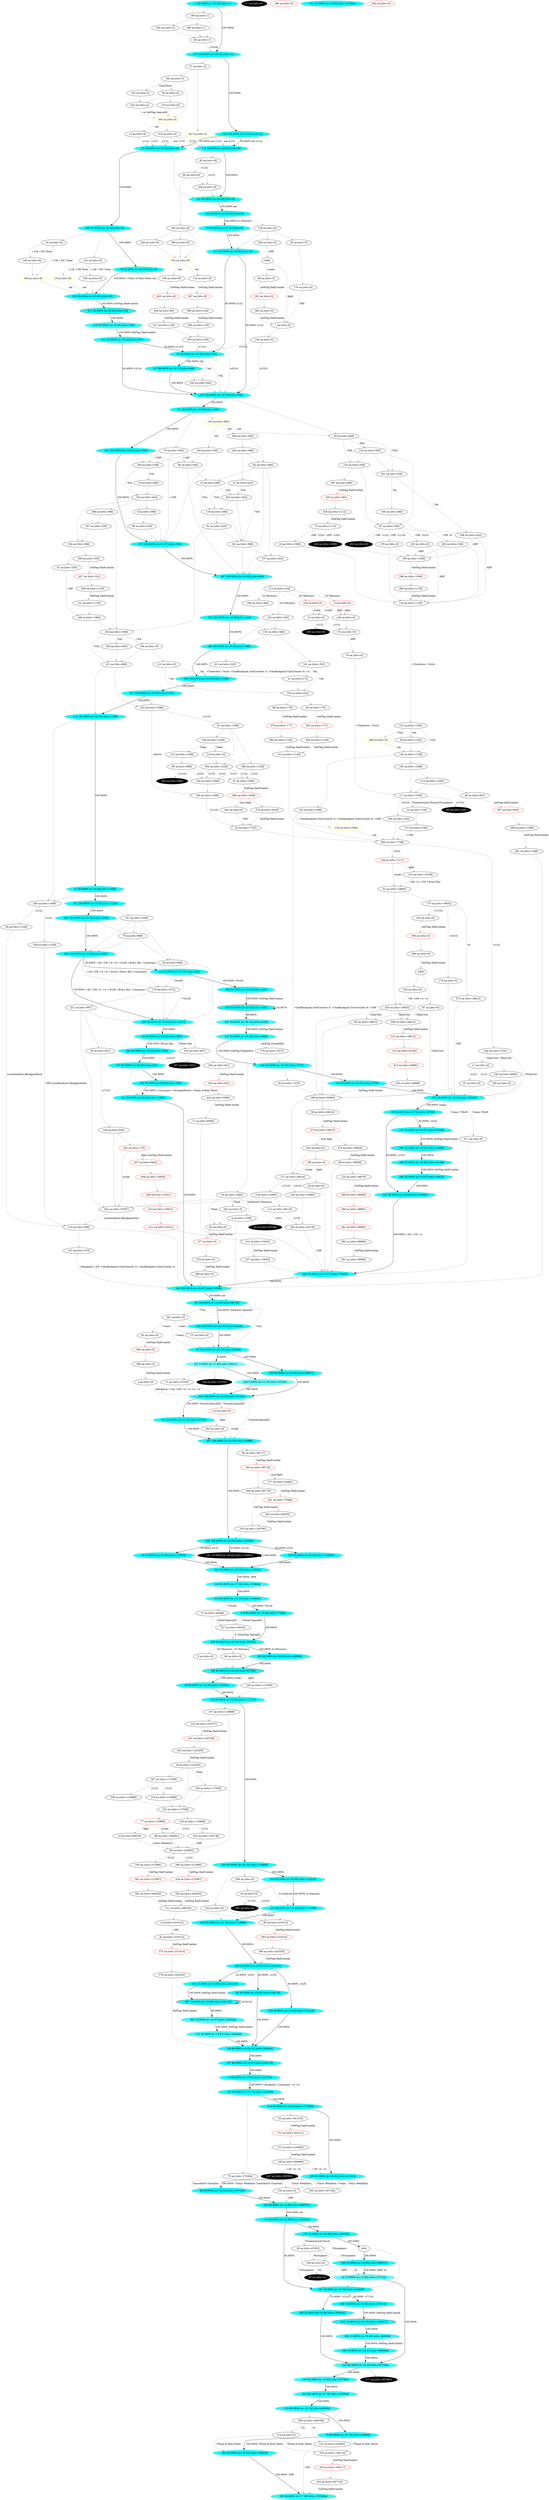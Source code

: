digraph g {
  "A1" [style=filled fillcolor="#00ffff"label="1 100.000% [e=20.00] [stts=1]" color=grey URL="https://www.projectaon.org/en/xhtml/lw/04tcod/sect1.htm"];
  "A2" [style=filled fillcolor="white"label="2 na [stts=0]"  URL="https://www.projectaon.org/en/xhtml/lw/04tcod/sect2.htm"];
  "A3" [style=filled fillcolor="white"label="3 na [stts=231013]"  URL="https://www.projectaon.org/en/xhtml/lw/04tcod/sect3.htm"];
  "A4" [style=filled fillcolor="white"label="4 na [stts=1536]"  URL="https://www.projectaon.org/en/xhtml/lw/04tcod/sect4.htm"];
  "A5" [style=filled fillcolor="white"label="5 na [stts=0]"  URL="https://www.projectaon.org/en/xhtml/lw/04tcod/sect5.htm"];
  "A6" [style=filled fillcolor="white"label="6 na [stts=368]"  URL="https://www.projectaon.org/en/xhtml/lw/04tcod/sect6.htm"];
  "A7" [style=filled fillcolor="white"label="7 na [stts=0]"  URL="https://www.projectaon.org/en/xhtml/lw/04tcod/sect7.htm"];
  "A8" [style=filled fillcolor="#00ffff"label="8 100.000% [e=20.00] [stts=1408]" color=grey URL="https://www.projectaon.org/en/xhtml/lw/04tcod/sect8.htm"];
  "A9" [style=filled fillcolor="white"label="9 na [stts=32065]"  URL="https://www.projectaon.org/en/xhtml/lw/04tcod/sect9.htm"];
  "A10" [style=filled fillcolor="white"label="10 na [stts=98576]"  URL="https://www.projectaon.org/en/xhtml/lw/04tcod/sect10.htm"];
  "A11" [style=filled fillcolor="white"label="11 na [stts=0]"  URL="https://www.projectaon.org/en/xhtml/lw/04tcod/sect11.htm"];
  "A12" [style=filled fillcolor="#04ffff"label="12 89.999% [e=19.62] [stts=221796]" color=grey URL="https://www.projectaon.org/en/xhtml/lw/04tcod/sect12.htm"];
  "A13" [style=filled fillcolor="white"label="13 na [stts=4]"  URL="https://www.projectaon.org/en/xhtml/lw/04tcod/sect13.htm"];
  "A14" [style=filled fillcolor="white"label="14 na [stts=0]" color=red URL="https://www.projectaon.org/en/xhtml/lw/04tcod/sect14.htm"];
  "A15" [style=filled fillcolor="white"label="15 na [stts=480]"  URL="https://www.projectaon.org/en/xhtml/lw/04tcod/sect15.htm"];
  "A16" [style=filled fillcolor="white"label="16 na [stts=1008]"  URL="https://www.projectaon.org/en/xhtml/lw/04tcod/sect16.htm"];
  "A17" [style=filled fillcolor="black"label="17 na [stts=0]" style=filled fontcolor=white URL="https://www.projectaon.org/en/xhtml/lw/04tcod/sect17.htm"];
  "A18" [style=filled fillcolor="white"label="18 na [stts=480]"  URL="https://www.projectaon.org/en/xhtml/lw/04tcod/sect18.htm"];
  "A19" [style=filled fillcolor="white"label="19 na [stts=8]" color=yellow style=filled URL="https://www.projectaon.org/en/xhtml/lw/04tcod/sect19.htm"];
  "A20" [style=filled fillcolor="#00ffff"label="20 50.000% [e=20.00] [stts=116802]" color=grey URL="https://www.projectaon.org/en/xhtml/lw/04tcod/sect20.htm"];
  "A21" [style=filled fillcolor="white"label="21 na [stts=424]"  URL="https://www.projectaon.org/en/xhtml/lw/04tcod/sect21.htm"];
  "A22" [style=filled fillcolor="white"label="22 na [stts=728]"  URL="https://www.projectaon.org/en/xhtml/lw/04tcod/sect22.htm"];
  "A23" [style=filled fillcolor="#00ffff"label="23 50.000% [e=20.00] [stts=997]" color=grey URL="https://www.projectaon.org/en/xhtml/lw/04tcod/sect23.htm"];
  "A24" [style=filled fillcolor="white"label="24 na [stts=123220]"  URL="https://www.projectaon.org/en/xhtml/lw/04tcod/sect24.htm"];
  "A25" [style=filled fillcolor="#00ffff"label="25 50.000% [e=20.00] [stts=8]" color=grey URL="https://www.projectaon.org/en/xhtml/lw/04tcod/sect25.htm"];
  "A27" [style=filled fillcolor="white"label="27 na [stts=51534]"  URL="https://www.projectaon.org/en/xhtml/lw/04tcod/sect27.htm"];
  "A28" [style=filled fillcolor="white"label="28 na [stts=0]"  URL="https://www.projectaon.org/en/xhtml/lw/04tcod/sect28.htm"];
  "A29" [style=filled fillcolor="white"label="29 na [stts=67952]"  URL="https://www.projectaon.org/en/xhtml/lw/04tcod/sect29.htm"];
  "A30" [style=filled fillcolor="white"label="30 na [stts=0]"  URL="https://www.projectaon.org/en/xhtml/lw/04tcod/sect30.htm"];
  "A31" [style=filled fillcolor="white"label="31 na [stts=0]"  URL="https://www.projectaon.org/en/xhtml/lw/04tcod/sect31.htm"];
  "A32" [style=filled fillcolor="white"label="32 na [stts=7732]"  URL="https://www.projectaon.org/en/xhtml/lw/04tcod/sect32.htm"];
  "A33" [style=filled fillcolor="#01ffff"label="33 100.000% [e=19.90] [stts=648]" color=grey URL="https://www.projectaon.org/en/xhtml/lw/04tcod/sect33.htm"];
  "A34" [style=filled fillcolor="#59ffff"label="34 53.999% [e=12.99] [stts=270724]" color=grey URL="https://www.projectaon.org/en/xhtml/lw/04tcod/sect34.htm"];
  "A35" [style=filled fillcolor="#02ffff"label="35 50.000% [e=19.78] [stts=23780]" color=grey URL="https://www.projectaon.org/en/xhtml/lw/04tcod/sect35.htm"];
  "A37" [style=filled fillcolor="white"label="37 na [stts=2]"  URL="https://www.projectaon.org/en/xhtml/lw/04tcod/sect37.htm"];
  "A38" [style=filled fillcolor="white"label="38 na [stts=536]"  URL="https://www.projectaon.org/en/xhtml/lw/04tcod/sect38.htm"];
  "A39" [style=filled fillcolor="#00ffff"label="39 36.000% [e=19.99] [stts=234118]" color=grey URL="https://www.projectaon.org/en/xhtml/lw/04tcod/sect39.htm"];
  "A40" [style=filled fillcolor="#00ffff"label="40 100.000% [e=19.99] [stts=68720]" color=grey URL="https://www.projectaon.org/en/xhtml/lw/04tcod/sect40.htm"];
  "A41" [style=filled fillcolor="white"label="41 na [stts=272]"  URL="https://www.projectaon.org/en/xhtml/lw/04tcod/sect41.htm"];
  "A42" [style=filled fillcolor="black"label="42 na [stts=28168]" style=filled fontcolor=white URL="https://www.projectaon.org/en/xhtml/lw/04tcod/sect42.htm"];
  "A43" [style=filled fillcolor="white"label="43 na [stts=0]"  URL="https://www.projectaon.org/en/xhtml/lw/04tcod/sect43.htm"];
  "A44" [style=filled fillcolor="white"label="44 na [stts=8]"  URL="https://www.projectaon.org/en/xhtml/lw/04tcod/sect44.htm"];
  "A45" [style=filled fillcolor="#00ffff"label="45 100.000% [e=20.00] [stts=47259]" color=grey URL="https://www.projectaon.org/en/xhtml/lw/04tcod/sect45.htm"];
  "A48" [style=filled fillcolor="white"label="48 na [stts=1224]"  URL="https://www.projectaon.org/en/xhtml/lw/04tcod/sect48.htm"];
  "A49" [style=filled fillcolor="#00ffff"label="49 89.999% [e=19.94] [stts=197192]" color=grey URL="https://www.projectaon.org/en/xhtml/lw/04tcod/sect49.htm"];
  "A50" [style=filled fillcolor="white"label="50 na [stts=921]"  URL="https://www.projectaon.org/en/xhtml/lw/04tcod/sect50.htm"];
  "A51" [style=filled fillcolor="#06ffff"label="51 60.000% [e=19.45] [stts=704]" color=grey URL="https://www.projectaon.org/en/xhtml/lw/04tcod/sect51.htm"];
  "A52" [style=filled fillcolor="white"label="52 na [stts=320]"  URL="https://www.projectaon.org/en/xhtml/lw/04tcod/sect52.htm"];
  "A54" [style=filled fillcolor="white"label="54 na [stts=1664]"  URL="https://www.projectaon.org/en/xhtml/lw/04tcod/sect54.htm"];
  "A55" [style=filled fillcolor="#00ffff"label="55 100.000% [e=20.00] [stts=60088]" color=grey URL="https://www.projectaon.org/en/xhtml/lw/04tcod/sect55.htm"];
  "A57" [style=filled fillcolor="white"label="57 na [stts=26368]"  URL="https://www.projectaon.org/en/xhtml/lw/04tcod/sect57.htm"];
  "A58" [style=filled fillcolor="white"label="58 na [stts=0]"  URL="https://www.projectaon.org/en/xhtml/lw/04tcod/sect58.htm"];
  "A59" [style=filled fillcolor="white"label="59 na [stts=224803]"  URL="https://www.projectaon.org/en/xhtml/lw/04tcod/sect59.htm"];
  "A60" [style=filled fillcolor="white"label="60 na [stts=18612]"  URL="https://www.projectaon.org/en/xhtml/lw/04tcod/sect60.htm"];
  "A61" [style=filled fillcolor="white"label="61 na [stts=1408]"  URL="https://www.projectaon.org/en/xhtml/lw/04tcod/sect61.htm"];
  "A63" [style=filled fillcolor="white"label="63 na [stts=8]"  URL="https://www.projectaon.org/en/xhtml/lw/04tcod/sect63.htm"];
  "A64" [style=filled fillcolor="white"label="64 na [stts=868]"  URL="https://www.projectaon.org/en/xhtml/lw/04tcod/sect64.htm"];
  "A66" [style=filled fillcolor="#0affff"label="66 90.000% [e=19.20] [stts=102251]" color=grey URL="https://www.projectaon.org/en/xhtml/lw/04tcod/sect66.htm"];
  "A67" [style=filled fillcolor="white"label="67 na [stts=536]"  URL="https://www.projectaon.org/en/xhtml/lw/04tcod/sect67.htm"];
  "A68" [style=filled fillcolor="#00ffff"label="68 100.000% [e=20.00] [stts=368]" color=grey URL="https://www.projectaon.org/en/xhtml/lw/04tcod/sect68.htm"];
  "A69" [style=filled fillcolor="white"label="69 na [stts=38028]"  URL="https://www.projectaon.org/en/xhtml/lw/04tcod/sect69.htm"];
  "A70" [style=filled fillcolor="white"label="70 na [stts=172064]"  URL="https://www.projectaon.org/en/xhtml/lw/04tcod/sect70.htm"];
  "A71" [style=filled fillcolor="white"label="71 na [stts=8559]"  URL="https://www.projectaon.org/en/xhtml/lw/04tcod/sect71.htm"];
  "A72" [style=filled fillcolor="#00ffff"label="72 50.000% [e=20.00] [stts=8]" color=grey URL="https://www.projectaon.org/en/xhtml/lw/04tcod/sect72.htm"];
  "A73" [style=filled fillcolor="#0fffff"label="73 89.999% [e=18.79] [stts=419864]" color=grey URL="https://www.projectaon.org/en/xhtml/lw/04tcod/sect73.htm"];
  "A74" [style=filled fillcolor="white"label="74 na [stts=592]"  URL="https://www.projectaon.org/en/xhtml/lw/04tcod/sect74.htm"];
  "A75" [style=filled fillcolor="white"label="75 na [stts=1113]"  URL="https://www.projectaon.org/en/xhtml/lw/04tcod/sect75.htm"];
  "A76" [style=filled fillcolor="white"label="76 na [stts=868]"  URL="https://www.projectaon.org/en/xhtml/lw/04tcod/sect76.htm"];
  "A77" [style=filled fillcolor="white"label="77 na [stts=110899]" color=red URL="https://www.projectaon.org/en/xhtml/lw/04tcod/sect77.htm"];
  "A78" [style=filled fillcolor="#00ffff"label="78 50.000% [e=20.00] [stts=8]" color=yellow URL="https://www.projectaon.org/en/xhtml/lw/04tcod/sect78.htm"];
  "A79" [style=filled fillcolor="white"label="79 na [stts=0]"  URL="https://www.projectaon.org/en/xhtml/lw/04tcod/sect79.htm"];
  "A80" [style=filled fillcolor="white"label="80 na [stts=320]"  URL="https://www.projectaon.org/en/xhtml/lw/04tcod/sect80.htm"];
  "A81" [style=filled fillcolor="white"label="81 na [stts=19800]"  URL="https://www.projectaon.org/en/xhtml/lw/04tcod/sect81.htm"];
  "A82" [style=filled fillcolor="white"label="82 na [stts=480]"  URL="https://www.projectaon.org/en/xhtml/lw/04tcod/sect82.htm"];
  "A83" [style=filled fillcolor="white"label="83 na [stts=7378]"  URL="https://www.projectaon.org/en/xhtml/lw/04tcod/sect83.htm"];
  "A84" [style=filled fillcolor="white"label="84 na [stts=1]"  URL="https://www.projectaon.org/en/xhtml/lw/04tcod/sect84.htm"];
  "A85" [style=filled fillcolor="black"label="85 na [stts=0]" style=filled fontcolor=white URL="https://www.projectaon.org/en/xhtml/lw/04tcod/sect85.htm"];
  "A86" [style=filled fillcolor="white"label="86 na [stts=0]"  URL="https://www.projectaon.org/en/xhtml/lw/04tcod/sect86.htm"];
  "A87" [style=filled fillcolor="white"label="87 na [stts=0]"  URL="https://www.projectaon.org/en/xhtml/lw/04tcod/sect87.htm"];
  "A91" [style=filled fillcolor="white"label="91 na [stts=320]"  URL="https://www.projectaon.org/en/xhtml/lw/04tcod/sect91.htm"];
  "A92" [style=filled fillcolor="white"label="92 na [stts=648]"  URL="https://www.projectaon.org/en/xhtml/lw/04tcod/sect92.htm"];
  "A94" [style=filled fillcolor="white"label="94 na [stts=1228]"  URL="https://www.projectaon.org/en/xhtml/lw/04tcod/sect94.htm"];
  "A95" [style=filled fillcolor="white"label="95 na [stts=8]"  URL="https://www.projectaon.org/en/xhtml/lw/04tcod/sect95.htm"];
  "A96" [style=filled fillcolor="white"label="96 na [stts=868]"  URL="https://www.projectaon.org/en/xhtml/lw/04tcod/sect96.htm"];
  "A97" [style=filled fillcolor="white"label="97 na [stts=0]"  URL="https://www.projectaon.org/en/xhtml/lw/04tcod/sect97.htm"];
  "A98" [style=filled fillcolor="white"label="98 na [stts=190991]"  URL="https://www.projectaon.org/en/xhtml/lw/04tcod/sect98.htm"];
  "A99" [style=filled fillcolor="black"label="99 na [stts=225]" style=filled fontcolor=white URL="https://www.projectaon.org/en/xhtml/lw/04tcod/sect99.htm"];
  "A100" [style=filled fillcolor="#26ffff"label="100 89.999% [e=16.95] [stts=507984]" color=grey URL="https://www.projectaon.org/en/xhtml/lw/04tcod/sect100.htm"];
  "A101" [style=filled fillcolor="white"label="101 na [stts=896]"  URL="https://www.projectaon.org/en/xhtml/lw/04tcod/sect101.htm"];
  "A102" [style=filled fillcolor="white"label="102 na [stts=8]"  URL="https://www.projectaon.org/en/xhtml/lw/04tcod/sect102.htm"];
  "A103" [style=filled fillcolor="white"label="103 na [stts=104738]"  URL="https://www.projectaon.org/en/xhtml/lw/04tcod/sect103.htm"];
  "A104" [style=filled fillcolor="white"label="104 na [stts=32065]"  URL="https://www.projectaon.org/en/xhtml/lw/04tcod/sect104.htm"];
  "A105" [style=filled fillcolor="white"label="105 na [stts=997]"  URL="https://www.projectaon.org/en/xhtml/lw/04tcod/sect105.htm"];
  "A106" [style=filled fillcolor="white"label="106 na [stts=480]"  URL="https://www.projectaon.org/en/xhtml/lw/04tcod/sect106.htm"];
  "A107" [style=filled fillcolor="white"label="107 na [stts=110898]"  URL="https://www.projectaon.org/en/xhtml/lw/04tcod/sect107.htm"];
  "A108" [style=filled fillcolor="white"label="108 na [stts=0]" color=red URL="https://www.projectaon.org/en/xhtml/lw/04tcod/sect108.htm"];
  "A109" [style=filled fillcolor="white"label="109 na [stts=309496]"  URL="https://www.projectaon.org/en/xhtml/lw/04tcod/sect109.htm"];
  "A110" [style=filled fillcolor="white"label="110 na [stts=0]"  URL="https://www.projectaon.org/en/xhtml/lw/04tcod/sect110.htm"];
  "A111" [style=filled fillcolor="#07ffff"label="111 90.000% [e=19.44] [stts=117059]" color=grey URL="https://www.projectaon.org/en/xhtml/lw/04tcod/sect111.htm"];
  "A112" [style=filled fillcolor="white"label="112 na [stts=30116]"  URL="https://www.projectaon.org/en/xhtml/lw/04tcod/sect112.htm"];
  "A113" [style=filled fillcolor="white"label="113 na [stts=424]"  URL="https://www.projectaon.org/en/xhtml/lw/04tcod/sect113.htm"];
  "A115" [style=filled fillcolor="#00ffff"label="115 100.000% [e=20.00] [stts=1588]" color=grey URL="https://www.projectaon.org/en/xhtml/lw/04tcod/sect115.htm"];
  "A116" [style=filled fillcolor="#26ffff"label="116 90.000% [e=17.00] [stts=103824]" color=grey URL="https://www.projectaon.org/en/xhtml/lw/04tcod/sect116.htm"];
  "A117" [style=filled fillcolor="white"label="117 na [stts=1020]"  URL="https://www.projectaon.org/en/xhtml/lw/04tcod/sect117.htm"];
  "A118" [style=filled fillcolor="#00ffff"label="118 50.000% [e=20.00] [stts=385]" color=grey URL="https://www.projectaon.org/en/xhtml/lw/04tcod/sect118.htm"];
  "A119" [style=filled fillcolor="#17ffff"label="119 89.999% [e=18.19] [stts=449184]" color=grey URL="https://www.projectaon.org/en/xhtml/lw/04tcod/sect119.htm"];
  "A120" [style=filled fillcolor="#02ffff"label="120 100.000% [e=19.79] [stts=704]" color=grey URL="https://www.projectaon.org/en/xhtml/lw/04tcod/sect120.htm"];
  "A121" [style=filled fillcolor="white"label="121 na [stts=1120]"  URL="https://www.projectaon.org/en/xhtml/lw/04tcod/sect121.htm"];
  "A122" [style=filled fillcolor="white"label="122 na [stts=419865]"  URL="https://www.projectaon.org/en/xhtml/lw/04tcod/sect122.htm"];
  "A123" [style=filled fillcolor="white"label="123 na [stts=1120]"  URL="https://www.projectaon.org/en/xhtml/lw/04tcod/sect123.htm"];
  "A124" [style=filled fillcolor="#0affff"label="124 90.000% [e=19.20] [stts=117059]" color=grey URL="https://www.projectaon.org/en/xhtml/lw/04tcod/sect124.htm"];
  "A126" [style=filled fillcolor="#00ffff"label="126 100.000% [e=20.00] [stts=2]" color=yellow URL="https://www.projectaon.org/en/xhtml/lw/04tcod/sect126.htm"];
  "A127" [style=filled fillcolor="#15ffff"label="127 50.000% [e=18.29] [stts=8368]" color=grey URL="https://www.projectaon.org/en/xhtml/lw/04tcod/sect127.htm"];
  "A128" [style=filled fillcolor="white"label="128 na [stts=110898]"  URL="https://www.projectaon.org/en/xhtml/lw/04tcod/sect128.htm"];
  "A129" [style=filled fillcolor="white"label="129 na [stts=1664]" color=yellow style=filled URL="https://www.projectaon.org/en/xhtml/lw/04tcod/sect129.htm"];
  "A130" [style=filled fillcolor="white"label="130 na [stts=368]"  URL="https://www.projectaon.org/en/xhtml/lw/04tcod/sect130.htm"];
  "A131" [style=filled fillcolor="#00ffff"label="131 50.000% [e=20.00] [stts=1358]" color=grey URL="https://www.projectaon.org/en/xhtml/lw/04tcod/sect131.htm"];
  "A132" [style=filled fillcolor="white"label="132 na [stts=536]"  URL="https://www.projectaon.org/en/xhtml/lw/04tcod/sect132.htm"];
  "A133" [style=filled fillcolor="white"label="133 na [stts=0]" color=red URL="https://www.projectaon.org/en/xhtml/lw/04tcod/sect133.htm"];
  "A134" [style=filled fillcolor="white"label="134 na [stts=368]"  URL="https://www.projectaon.org/en/xhtml/lw/04tcod/sect134.htm"];
  "A135" [style=filled fillcolor="white"label="135 na [stts=0]"  URL="https://www.projectaon.org/en/xhtml/lw/04tcod/sect135.htm"];
  "A136" [style=filled fillcolor="white"label="136 na [stts=1228]"  URL="https://www.projectaon.org/en/xhtml/lw/04tcod/sect136.htm"];
  "A137" [style=filled fillcolor="#06ffff"label="137 89.999% [e=19.47] [stts=234118]" color=grey URL="https://www.projectaon.org/en/xhtml/lw/04tcod/sect137.htm"];
  "A138" [style=filled fillcolor="white"label="138 na [stts=7217]" color=red URL="https://www.projectaon.org/en/xhtml/lw/04tcod/sect138.htm"];
  "A139" [style=filled fillcolor="white"label="139 na [stts=592]" color=yellow URL="https://www.projectaon.org/en/xhtml/lw/04tcod/sect139.htm"];
  "A140" [style=filled fillcolor="#03ffff"label="140 89.999% [e=19.74] [stts=182818]" color=grey URL="https://www.projectaon.org/en/xhtml/lw/04tcod/sect140.htm"];
  "A141" [style=filled fillcolor="#00ffff"label="141 50.000% [e=20.00] [stts=8]" color=yellow URL="https://www.projectaon.org/en/xhtml/lw/04tcod/sect141.htm"];
  "A142" [style=filled fillcolor="#00ffff"label="142 89.999% [e=19.98] [stts=344920]" color=grey URL="https://www.projectaon.org/en/xhtml/lw/04tcod/sect142.htm"];
  "A144" [style=filled fillcolor="black"label="144 na [stts=51535]" style=filled fontcolor=white URL="https://www.projectaon.org/en/xhtml/lw/04tcod/sect144.htm"];
  "A145" [style=filled fillcolor="white"label="145 na [stts=1156]"  URL="https://www.projectaon.org/en/xhtml/lw/04tcod/sect145.htm"];
  "A146" [style=filled fillcolor="white"label="146 na [stts=0]"  URL="https://www.projectaon.org/en/xhtml/lw/04tcod/sect146.htm"];
  "A148" [style=filled fillcolor="#08ffff"label="148 89.999% [e=19.31] [stts=246440]" color=grey URL="https://www.projectaon.org/en/xhtml/lw/04tcod/sect148.htm"];
  "A149" [style=filled fillcolor="white"label="149 na [stts=8]"  URL="https://www.projectaon.org/en/xhtml/lw/04tcod/sect149.htm"];
  "A150" [style=filled fillcolor="white"label="150 na [stts=424]"  URL="https://www.projectaon.org/en/xhtml/lw/04tcod/sect150.htm"];
  "A151" [style=filled fillcolor="#00ffff"label="151 100.000% [e=20.00] [stts=1228]" color=grey URL="https://www.projectaon.org/en/xhtml/lw/04tcod/sect151.htm"];
  "A152" [style=filled fillcolor="white"label="152 na [stts=10108]"  URL="https://www.projectaon.org/en/xhtml/lw/04tcod/sect152.htm"];
  "A154" [style=filled fillcolor="white"label="154 na [stts=0]"  URL="https://www.projectaon.org/en/xhtml/lw/04tcod/sect154.htm"];
  "A155" [style=filled fillcolor="white"label="155 na [stts=129780]"  URL="https://www.projectaon.org/en/xhtml/lw/04tcod/sect155.htm"];
  "A156" [style=filled fillcolor="white"label="156 na [stts=0]"  URL="https://www.projectaon.org/en/xhtml/lw/04tcod/sect156.htm"];
  "A157" [style=filled fillcolor="white"label="157 na [stts=2184]"  URL="https://www.projectaon.org/en/xhtml/lw/04tcod/sect157.htm"];
  "A158" [style=filled fillcolor="white"label="158 na [stts=1228]"  URL="https://www.projectaon.org/en/xhtml/lw/04tcod/sect158.htm"];
  "A159" [style=filled fillcolor="white"label="159 na [stts=0]"  URL="https://www.projectaon.org/en/xhtml/lw/04tcod/sect159.htm"];
  "A160" [style=filled fillcolor="white"label="160 na [stts=1]"  URL="https://www.projectaon.org/en/xhtml/lw/04tcod/sect160.htm"];
  "A161" [style=filled fillcolor="#72ffff"label="161 0.000% [e=11.00] [stts=55811]" color=grey URL="https://www.projectaon.org/en/xhtml/lw/04tcod/sect161.htm"];
  "A162" [style=filled fillcolor="white"label="162 na [stts=1088]"  URL="https://www.projectaon.org/en/xhtml/lw/04tcod/sect162.htm"];
  "A163" [style=filled fillcolor="#02ffff"label="163 90.000% [e=19.79] [stts=110898]" color=grey URL="https://www.projectaon.org/en/xhtml/lw/04tcod/sect163.htm"];
  "A164" [style=filled fillcolor="white"label="164 na [stts=368]"  URL="https://www.projectaon.org/en/xhtml/lw/04tcod/sect164.htm"];
  "A165" [style=filled fillcolor="white"label="165 na [stts=4]" color=yellow style=filled URL="https://www.projectaon.org/en/xhtml/lw/04tcod/sect165.htm"];
  "A166" [style=filled fillcolor="white"label="166 na [stts=368]"  URL="https://www.projectaon.org/en/xhtml/lw/04tcod/sect166.htm"];
  "A167" [style=filled fillcolor="white"label="167 na [stts=470]"  URL="https://www.projectaon.org/en/xhtml/lw/04tcod/sect167.htm"];
  "A168" [style=filled fillcolor="white"label="168 na [stts=0]"  URL="https://www.projectaon.org/en/xhtml/lw/04tcod/sect168.htm"];
  "A170" [style=filled fillcolor="white"label="170 na [stts=1073]"  URL="https://www.projectaon.org/en/xhtml/lw/04tcod/sect170.htm"];
  "A171" [style=filled fillcolor="#00ffff"label="171 50.000% [e=20.00] [stts=8]" color=grey URL="https://www.projectaon.org/en/xhtml/lw/04tcod/sect171.htm"];
  "A172" [style=filled fillcolor="white"label="172 na [stts=0]"  URL="https://www.projectaon.org/en/xhtml/lw/04tcod/sect172.htm"];
  "A173" [style=filled fillcolor="white"label="173 na [stts=19832]"  URL="https://www.projectaon.org/en/xhtml/lw/04tcod/sect173.htm"];
  "A174" [style=filled fillcolor="#37ffff"label="174 18.000% [e=15.67] [stts=246440]" color=grey URL="https://www.projectaon.org/en/xhtml/lw/04tcod/sect174.htm"];
  "A175" [style=filled fillcolor="#00ffff"label="175 100.000% [e=19.97] [stts=536]" color=grey URL="https://www.projectaon.org/en/xhtml/lw/04tcod/sect175.htm"];
  "A176" [style=filled fillcolor="white"label="176 na [stts=0]"  URL="https://www.projectaon.org/en/xhtml/lw/04tcod/sect176.htm"];
  "A177" [style=filled fillcolor="black"label="177 na [stts=507985]" style=filled fontcolor=white URL="https://www.projectaon.org/en/xhtml/lw/04tcod/sect177.htm"];
  "A178" [style=filled fillcolor="white"label="178 na [stts=7873]"  URL="https://www.projectaon.org/en/xhtml/lw/04tcod/sect178.htm"];
  "A179" [style=filled fillcolor="white"label="179 na [stts=0]"  URL="https://www.projectaon.org/en/xhtml/lw/04tcod/sect179.htm"];
  "A180" [style=filled fillcolor="#00ffff"label="180 100.000% [e=20.00] [stts=1316]" color=grey URL="https://www.projectaon.org/en/xhtml/lw/04tcod/sect180.htm"];
  "A181" [style=filled fillcolor="black"label="181 10.000% [e=20.00] [stts=116803]" style=filled fontcolor=white URL="https://www.projectaon.org/en/xhtml/lw/04tcod/sect181.htm"];
  "A182" [style=filled fillcolor="white"label="182 na [stts=2]"  URL="https://www.projectaon.org/en/xhtml/lw/04tcod/sect182.htm"];
  "A183" [style=filled fillcolor="#00ffff"label="183 36.000% [e=20.00] [stts=418268]" color=grey URL="https://www.projectaon.org/en/xhtml/lw/04tcod/sect183.htm"];
  "A184" [style=filled fillcolor="white"label="184 na [stts=845]"  URL="https://www.projectaon.org/en/xhtml/lw/04tcod/sect184.htm"];
  "A185" [style=filled fillcolor="#00ffff"label="185 100.000% [e=19.97] [stts=71503]" color=yellow style=filled URL="https://www.projectaon.org/en/xhtml/lw/04tcod/sect185.htm"];
  "A186" [style=filled fillcolor="#00ffff"label="186 90.000% [e=20.00] [stts=83769]" color=red URL="https://www.projectaon.org/en/xhtml/lw/04tcod/sect186.htm"];
  "A187" [style=filled fillcolor="white"label="187 na [stts=320]"  URL="https://www.projectaon.org/en/xhtml/lw/04tcod/sect187.htm"];
  "A188" [style=filled fillcolor="white"label="188 na [stts=8]" color=yellow URL="https://www.projectaon.org/en/xhtml/lw/04tcod/sect188.htm"];
  "A189" [style=filled fillcolor="white"label="189 na [stts=1228]"  URL="https://www.projectaon.org/en/xhtml/lw/04tcod/sect189.htm"];
  "A190" [style=filled fillcolor="white"label="190 na [stts=0]"  URL="https://www.projectaon.org/en/xhtml/lw/04tcod/sect190.htm"];
  "A191" [style=filled fillcolor="white"label="191 na [stts=368]"  URL="https://www.projectaon.org/en/xhtml/lw/04tcod/sect191.htm"];
  "A192" [style=filled fillcolor="black"label="192 na [stts=1009]" style=filled fontcolor=white URL="https://www.projectaon.org/en/xhtml/lw/04tcod/sect192.htm"];
  "A194" [style=filled fillcolor="white"label="194 na [stts=1409]"  URL="https://www.projectaon.org/en/xhtml/lw/04tcod/sect194.htm"];
  "A195" [style=filled fillcolor="white"label="195 na [stts=8]"  URL="https://www.projectaon.org/en/xhtml/lw/04tcod/sect195.htm"];
  "A197" [style=filled fillcolor="white"label="197 na [stts=1048]"  URL="https://www.projectaon.org/en/xhtml/lw/04tcod/sect197.htm"];
  "A199" [style=filled fillcolor="white"label="199 na [stts=35963]"  URL="https://www.projectaon.org/en/xhtml/lw/04tcod/sect199.htm"];
  "A200" [style=filled fillcolor="#00ffff"label="200 100.000% [e=20.00] [stts=51534]" color=grey URL="https://www.projectaon.org/en/xhtml/lw/04tcod/sect200.htm"];
  "A201" [style=filled fillcolor="white"label="201 na [stts=0]"  URL="https://www.projectaon.org/en/xhtml/lw/04tcod/sect201.htm"];
  "A203" [style=filled fillcolor="white"label="203 na [stts=0]"  URL="https://www.projectaon.org/en/xhtml/lw/04tcod/sect203.htm"];
  "A204" [style=filled fillcolor="#00ffff"label="204 89.999% [e=19.96] [stts=369572]" color=yellow URL="https://www.projectaon.org/en/xhtml/lw/04tcod/sect204.htm"];
  "A205" [style=filled fillcolor="white"label="205 na [stts=1]"  URL="https://www.projectaon.org/en/xhtml/lw/04tcod/sect205.htm"];
  "A206" [style=filled fillcolor="white"label="206 na [stts=536]"  URL="https://www.projectaon.org/en/xhtml/lw/04tcod/sect206.htm"];
  "A207" [style=filled fillcolor="white"label="207 na [stts=117059]"  URL="https://www.projectaon.org/en/xhtml/lw/04tcod/sect207.htm"];
  "A209" [style=filled fillcolor="white"label="209 na [stts=0]"  URL="https://www.projectaon.org/en/xhtml/lw/04tcod/sect209.htm"];
  "A210" [style=filled fillcolor="white"label="210 na [stts=592]"  URL="https://www.projectaon.org/en/xhtml/lw/04tcod/sect210.htm"];
  "A211" [style=filled fillcolor="#00ffff"label="211 50.000% [e=20.00] [stts=8]" color=grey URL="https://www.projectaon.org/en/xhtml/lw/04tcod/sect211.htm"];
  "A212" [style=filled fillcolor="white"label="212 na [stts=0]"  URL="https://www.projectaon.org/en/xhtml/lw/04tcod/sect212.htm"];
  "A213" [style=filled fillcolor="white"label="213 na [stts=320]"  URL="https://www.projectaon.org/en/xhtml/lw/04tcod/sect213.htm"];
  "A214" [style=filled fillcolor="white"label="214 na [stts=1020]"  URL="https://www.projectaon.org/en/xhtml/lw/04tcod/sect214.htm"];
  "A215" [style=filled fillcolor="#1effff"label="215 89.999% [e=17.58] [stts=478504]" color=grey URL="https://www.projectaon.org/en/xhtml/lw/04tcod/sect215.htm"];
  "A216" [style=filled fillcolor="white"label="216 na [stts=0]"  URL="https://www.projectaon.org/en/xhtml/lw/04tcod/sect216.htm"];
  "A217" [style=filled fillcolor="white"label="217 na [stts=128]"  URL="https://www.projectaon.org/en/xhtml/lw/04tcod/sect217.htm"];
  "A218" [style=filled fillcolor="white"label="218 na [stts=110898]"  URL="https://www.projectaon.org/en/xhtml/lw/04tcod/sect218.htm"];
  "A219" [style=filled fillcolor="white"label="219 na [stts=506]"  URL="https://www.projectaon.org/en/xhtml/lw/04tcod/sect219.htm"];
  "A220" [style=filled fillcolor="white"label="220 na [stts=0]"  URL="https://www.projectaon.org/en/xhtml/lw/04tcod/sect220.htm"];
  "A221" [style=filled fillcolor="white"label="221 na [stts=997]"  URL="https://www.projectaon.org/en/xhtml/lw/04tcod/sect221.htm"];
  "A222" [style=filled fillcolor="white"label="222 na [stts=2]"  URL="https://www.projectaon.org/en/xhtml/lw/04tcod/sect222.htm"];
  "A223" [style=filled fillcolor="white"label="223 na [stts=117059]"  URL="https://www.projectaon.org/en/xhtml/lw/04tcod/sect223.htm"];
  "A224" [style=filled fillcolor="white"label="224 na [stts=19832]"  URL="https://www.projectaon.org/en/xhtml/lw/04tcod/sect224.htm"];
  "A225" [style=filled fillcolor="#00ffff"label="225 100.000% [e=20.00] [stts=123291]" color=grey URL="https://www.projectaon.org/en/xhtml/lw/04tcod/sect225.htm"];
  "A226" [style=filled fillcolor="white"label="226 na [stts=480]"  URL="https://www.projectaon.org/en/xhtml/lw/04tcod/sect226.htm"];
  "A227" [style=filled fillcolor="#03ffff"label="227 60.000% [e=19.75] [stts=648]" color=grey URL="https://www.projectaon.org/en/xhtml/lw/04tcod/sect227.htm"];
  "A228" [style=filled fillcolor="#00ffff"label="228 50.000% [e=20.00] [stts=1073]" color=grey URL="https://www.projectaon.org/en/xhtml/lw/04tcod/sect228.htm"];
  "A229" [style=filled fillcolor="#11ffff"label="229 10.800% [e=18.61] [stts=566944]" color=grey URL="https://www.projectaon.org/en/xhtml/lw/04tcod/sect229.htm"];
  "A230" [style=filled fillcolor="white"label="230 na [stts=0]"  URL="https://www.projectaon.org/en/xhtml/lw/04tcod/sect230.htm"];
  "A231" [style=filled fillcolor="#03ffff"label="231 50.000% [e=19.69] [stts=32961]" color=grey URL="https://www.projectaon.org/en/xhtml/lw/04tcod/sect231.htm"];
  "A232" [style=filled fillcolor="white"label="232 na [stts=320]"  URL="https://www.projectaon.org/en/xhtml/lw/04tcod/sect232.htm"];
  "A234" [style=filled fillcolor="white"label="234 na [stts=1048]"  URL="https://www.projectaon.org/en/xhtml/lw/04tcod/sect234.htm"];
  "A235" [style=filled fillcolor="#2fffff"label="235 89.999% [e=16.30] [stts=537464]" color=grey URL="https://www.projectaon.org/en/xhtml/lw/04tcod/sect235.htm"];
  "A236" [style=filled fillcolor="white"label="236 na [stts=424]"  URL="https://www.projectaon.org/en/xhtml/lw/04tcod/sect236.htm"];
  "A237" [style=filled fillcolor="white"label="237 na [stts=15020]"  URL="https://www.projectaon.org/en/xhtml/lw/04tcod/sect237.htm"];
  "A238" [style=filled fillcolor="white"label="238 na [stts=117059]"  URL="https://www.projectaon.org/en/xhtml/lw/04tcod/sect238.htm"];
  "A239" [style=filled fillcolor="white"label="239 na [stts=8]"  URL="https://www.projectaon.org/en/xhtml/lw/04tcod/sect239.htm"];
  "A240" [style=filled fillcolor="white"label="240 na [stts=1408]"  URL="https://www.projectaon.org/en/xhtml/lw/04tcod/sect240.htm"];
  "A241" [style=filled fillcolor="#00ffff"label="241 100.000% [e=20.00] [stts=1144]" color=grey URL="https://www.projectaon.org/en/xhtml/lw/04tcod/sect241.htm"];
  "A242" [style=filled fillcolor="black"label="242 na [stts=0]" style=filled fontcolor=white URL="https://www.projectaon.org/en/xhtml/lw/04tcod/sect242.htm"];
  "A243" [style=filled fillcolor="white"label="243 na [stts=117059]"  URL="https://www.projectaon.org/en/xhtml/lw/04tcod/sect243.htm"];
  "A244" [style=filled fillcolor="white"label="244 na [stts=7216]"  URL="https://www.projectaon.org/en/xhtml/lw/04tcod/sect244.htm"];
  "A245" [style=filled fillcolor="#0dffff"label="245 50.000% [e=18.92] [stts=7873]" color=grey URL="https://www.projectaon.org/en/xhtml/lw/04tcod/sect245.htm"];
  "A246" [style=filled fillcolor="#00ffff"label="246 53.999% [e=19.99] [stts=289913]" color=grey URL="https://www.projectaon.org/en/xhtml/lw/04tcod/sect246.htm"];
  "A247" [style=filled fillcolor="white"label="247 na [stts=2]" color=yellow URL="https://www.projectaon.org/en/xhtml/lw/04tcod/sect247.htm"];
  "A248" [style=filled fillcolor="white"label="248 na [stts=1064]"  URL="https://www.projectaon.org/en/xhtml/lw/04tcod/sect248.htm"];
  "A249" [style=filled fillcolor="#00ffff"label="249 90.000% [e=19.95] [stts=243335]" color=grey URL="https://www.projectaon.org/en/xhtml/lw/04tcod/sect249.htm"];
  "A250" [style=filled fillcolor="white"label="250 na [stts=6684]"  URL="https://www.projectaon.org/en/xhtml/lw/04tcod/sect250.htm"];
  "A251" [style=filled fillcolor="#00ffff"label="251 100.000% [e=19.95] [stts=592]" color=grey URL="https://www.projectaon.org/en/xhtml/lw/04tcod/sect251.htm"];
  "A252" [style=filled fillcolor="#00ffff"label="252 100.000% [e=19.99] [stts=424]" color=grey URL="https://www.projectaon.org/en/xhtml/lw/04tcod/sect252.htm"];
  "A253" [style=filled fillcolor="#00ffff"label="253 50.000% [e=20.00] [stts=8]" color=grey URL="https://www.projectaon.org/en/xhtml/lw/04tcod/sect253.htm"];
  "A254" [style=filled fillcolor="white"label="254 na [stts=1008]"  URL="https://www.projectaon.org/en/xhtml/lw/04tcod/sect254.htm"];
  "A255" [style=filled fillcolor="#00ffff"label="255 90.000% [e=20.00] [stts=89929]" color=grey URL="https://www.projectaon.org/en/xhtml/lw/04tcod/sect255.htm"];
  "A256" [style=filled fillcolor="white"label="256 na [stts=224]"  URL="https://www.projectaon.org/en/xhtml/lw/04tcod/sect256.htm"];
  "A257" [style=filled fillcolor="#00ffff"label="257 50.000% [e=20.00] [stts=325]" color=grey URL="https://www.projectaon.org/en/xhtml/lw/04tcod/sect257.htm"];
  "A258" [style=filled fillcolor="#01ffff"label="258 89.999% [e=19.90] [stts=411212]" color=grey URL="https://www.projectaon.org/en/xhtml/lw/04tcod/sect258.htm"];
  "A259" [style=filled fillcolor="white"label="259 na [stts=8]"  URL="https://www.projectaon.org/en/xhtml/lw/04tcod/sect259.htm"];
  "A261" [style=filled fillcolor="white"label="261 na [stts=38980]"  URL="https://www.projectaon.org/en/xhtml/lw/04tcod/sect261.htm"];
  "A262" [style=filled fillcolor="black"label="262 na [stts=0]" style=filled fontcolor=white URL="https://www.projectaon.org/en/xhtml/lw/04tcod/sect262.htm"];
  "A263" [style=filled fillcolor="white"label="263 na [stts=0]"  URL="https://www.projectaon.org/en/xhtml/lw/04tcod/sect263.htm"];
  "A264" [style=filled fillcolor="white"label="264 na [stts=424]"  URL="https://www.projectaon.org/en/xhtml/lw/04tcod/sect264.htm"];
  "A265" [style=filled fillcolor="white"label="265 na [stts=0]"  URL="https://www.projectaon.org/en/xhtml/lw/04tcod/sect265.htm"];
  "A266" [style=filled fillcolor="white"label="266 na [stts=8]"  URL="https://www.projectaon.org/en/xhtml/lw/04tcod/sect266.htm"];
  "A267" [style=filled fillcolor="black"label="267 na [stts=922]" style=filled fontcolor=white URL="https://www.projectaon.org/en/xhtml/lw/04tcod/sect267.htm"];
  "A268" [style=filled fillcolor="#00ffff"label="268 100.000% [e=20.00] [stts=868]" color=grey URL="https://www.projectaon.org/en/xhtml/lw/04tcod/sect268.htm"];
  "A269" [style=filled fillcolor="white"label="269 na [stts=0]" color=yellow style=filled URL="https://www.projectaon.org/en/xhtml/lw/04tcod/sect269.htm"];
  "A270" [style=filled fillcolor="#00ffff"label="270 53.999% [e=19.98] [stts=320268]" color=grey URL="https://www.projectaon.org/en/xhtml/lw/04tcod/sect270.htm"];
  "A271" [style=filled fillcolor="white"label="271 na [stts=34014]"  URL="https://www.projectaon.org/en/xhtml/lw/04tcod/sect271.htm"];
  "A272" [style=filled fillcolor="white"label="272 na [stts=0]"  URL="https://www.projectaon.org/en/xhtml/lw/04tcod/sect272.htm"];
  "A273" [style=filled fillcolor="#00ffff"label="273 100.000% [e=20.00] [stts=2]" color=grey URL="https://www.projectaon.org/en/xhtml/lw/04tcod/sect273.htm"];
  "A274" [style=filled fillcolor="white"label="274 na [stts=0]"  URL="https://www.projectaon.org/en/xhtml/lw/04tcod/sect274.htm"];
  "A275" [style=filled fillcolor="white"label="275 na [stts=18612]"  URL="https://www.projectaon.org/en/xhtml/lw/04tcod/sect275.htm"];
  "A276" [style=filled fillcolor="white"label="276 na [stts=224]"  URL="https://www.projectaon.org/en/xhtml/lw/04tcod/sect276.htm"];
  "A278" [style=filled fillcolor="white"label="278 na [stts=0]"  URL="https://www.projectaon.org/en/xhtml/lw/04tcod/sect278.htm"];
  "A279" [style=filled fillcolor="#0cffff"label="279 90.000% [e=19.00] [stts=77456]" color=grey URL="https://www.projectaon.org/en/xhtml/lw/04tcod/sect279.htm"];
  "A280" [style=filled fillcolor="#0bffff"label="280 25.000% [e=19.07] [stts=34910]" color=grey URL="https://www.projectaon.org/en/xhtml/lw/04tcod/sect280.htm"];
  "A281" [style=filled fillcolor="white"label="281 na [stts=1488]"  URL="https://www.projectaon.org/en/xhtml/lw/04tcod/sect281.htm"];
  "A282" [style=filled fillcolor="#00ffff"label="282 50.000% [e=20.00] [stts=345]" color=grey URL="https://www.projectaon.org/en/xhtml/lw/04tcod/sect282.htm"];
  "A283" [style=filled fillcolor="#07ffff"label="283 89.999% [e=19.39] [stts=196428]" color=grey URL="https://www.projectaon.org/en/xhtml/lw/04tcod/sect283.htm"];
  "A284" [style=filled fillcolor="white"label="284 na [stts=0]"  URL="https://www.projectaon.org/en/xhtml/lw/04tcod/sect284.htm"];
  "A286" [style=filled fillcolor="#00ffff"label="286 99.999% [e=20.00] [stts=55811]" color=grey URL="https://www.projectaon.org/en/xhtml/lw/04tcod/sect286.htm"];
  "A288" [style=filled fillcolor="white"label="288 na [stts=368]"  URL="https://www.projectaon.org/en/xhtml/lw/04tcod/sect288.htm"];
  "A289" [style=filled fillcolor="#00ffff"label="289 90.000% [e=20.00] [stts=96090]" color=grey URL="https://www.projectaon.org/en/xhtml/lw/04tcod/sect289.htm"];
  "A290" [style=filled fillcolor="#00ffff"label="290 50.000% [e=20.00] [stts=8]" color=grey URL="https://www.projectaon.org/en/xhtml/lw/04tcod/sect290.htm"];
  "A291" [style=filled fillcolor="white"label="291 na [stts=0]"  URL="https://www.projectaon.org/en/xhtml/lw/04tcod/sect291.htm"];
  "A292" [style=filled fillcolor="white"label="292 na [stts=536]"  URL="https://www.projectaon.org/en/xhtml/lw/04tcod/sect292.htm"];
  "A293" [style=filled fillcolor="white"label="293 na [stts=536]"  URL="https://www.projectaon.org/en/xhtml/lw/04tcod/sect293.htm"];
  "A294" [style=filled fillcolor="#66ffff"label="294 0.000% [e=12.00] [stts=51534]" color=grey URL="https://www.projectaon.org/en/xhtml/lw/04tcod/sect294.htm"];
  "A295" [style=filled fillcolor="white"label="295 na [stts=176]"  URL="https://www.projectaon.org/en/xhtml/lw/04tcod/sect295.htm"];
  "A296" [style=filled fillcolor="white"label="296 na [stts=449184]"  URL="https://www.projectaon.org/en/xhtml/lw/04tcod/sect296.htm"];
  "A297" [style=filled fillcolor="#00ffff"label="297 100.000% [e=19.98] [stts=480]" color=grey URL="https://www.projectaon.org/en/xhtml/lw/04tcod/sect297.htm"];
  "A298" [style=filled fillcolor="white"label="298 na [stts=0]"  URL="https://www.projectaon.org/en/xhtml/lw/04tcod/sect298.htm"];
  "A300" [style=filled fillcolor="#00ffff"label="300 40.000% [e=20.00] [stts=116802]" color=grey URL="https://www.projectaon.org/en/xhtml/lw/04tcod/sect300.htm"];
  "A301" [style=filled fillcolor="white"label="301 na [stts=536]"  URL="https://www.projectaon.org/en/xhtml/lw/04tcod/sect301.htm"];
  "A302" [style=filled fillcolor="#00ffff"label="302 50.000% [e=20.00] [stts=305]" color=grey URL="https://www.projectaon.org/en/xhtml/lw/04tcod/sect302.htm"];
  "A303" [style=filled fillcolor="white"label="303 na [stts=30116]"  URL="https://www.projectaon.org/en/xhtml/lw/04tcod/sect303.htm"];
  "A304" [style=filled fillcolor="white"label="304 na [stts=1228]"  URL="https://www.projectaon.org/en/xhtml/lw/04tcod/sect304.htm"];
  "A305" [style=filled fillcolor="white"label="305 na [stts=197192]"  URL="https://www.projectaon.org/en/xhtml/lw/04tcod/sect305.htm"];
  "A306" [style=filled fillcolor="white"label="306 na [stts=1]"  URL="https://www.projectaon.org/en/xhtml/lw/04tcod/sect306.htm"];
  "A307" [style=filled fillcolor="#00ffff"label="307 100.000% [e=20.00] [stts=42988]" color=grey URL="https://www.projectaon.org/en/xhtml/lw/04tcod/sect307.htm"];
  "A309" [style=filled fillcolor="white"label="309 na [stts=7748]"  URL="https://www.projectaon.org/en/xhtml/lw/04tcod/sect309.htm"];
  "A311" [style=filled fillcolor="white"label="311 na [stts=240230]"  URL="https://www.projectaon.org/en/xhtml/lw/04tcod/sect311.htm"];
  "A312" [style=filled fillcolor="#14ffff"label="312 50.000% [e=18.40] [stts=600]" color=grey URL="https://www.projectaon.org/en/xhtml/lw/04tcod/sect312.htm"];
  "A313" [style=filled fillcolor="white"label="313 na [stts=1048]"  URL="https://www.projectaon.org/en/xhtml/lw/04tcod/sect313.htm"];
  "A314" [style=filled fillcolor="#02ffff"label="314 89.999% [e=19.84] [stts=172064]" color=grey URL="https://www.projectaon.org/en/xhtml/lw/04tcod/sect314.htm"];
  "A315" [style=filled fillcolor="white"label="315 na [stts=1292]"  URL="https://www.projectaon.org/en/xhtml/lw/04tcod/sect315.htm"];
  "A316" [style=filled fillcolor="white"label="316 na [stts=0]" color=red URL="https://www.projectaon.org/en/xhtml/lw/04tcod/sect316.htm"];
  "A317" [style=filled fillcolor="white"label="317 na [stts=0]"  URL="https://www.projectaon.org/en/xhtml/lw/04tcod/sect317.htm"];
  "A318" [style=filled fillcolor="#19ffff"label="318 90.000% [e=18.00] [stts=103824]" color=grey URL="https://www.projectaon.org/en/xhtml/lw/04tcod/sect318.htm"];
  "A319" [style=filled fillcolor="white"label="319 na [stts=4]"  URL="https://www.projectaon.org/en/xhtml/lw/04tcod/sect319.htm"];
  "A320" [style=filled fillcolor="#00ffff"label="320 100.000% [e=20.00] [stts=1048]" color=grey URL="https://www.projectaon.org/en/xhtml/lw/04tcod/sect320.htm"];
  "A321" [style=filled fillcolor="white"label="321 na [stts=1120]"  URL="https://www.projectaon.org/en/xhtml/lw/04tcod/sect321.htm"];
  "A322" [style=filled fillcolor="white"label="322 na [stts=1088]"  URL="https://www.projectaon.org/en/xhtml/lw/04tcod/sect322.htm"];
  "A323" [style=filled fillcolor="#00ffff"label="323 36.000% [e=19.99] [stts=234118]" color=grey URL="https://www.projectaon.org/en/xhtml/lw/04tcod/sect323.htm"];
  "A324" [style=filled fillcolor="white"label="324 na [stts=8]" color=yellow URL="https://www.projectaon.org/en/xhtml/lw/04tcod/sect324.htm"];
  "A326" [style=filled fillcolor="white"label="326 na [stts=952]"  URL="https://www.projectaon.org/en/xhtml/lw/04tcod/sect326.htm"];
  "A327" [style=filled fillcolor="white"label="327 na [stts=45024]"  URL="https://www.projectaon.org/en/xhtml/lw/04tcod/sect327.htm"];
  "A328" [style=filled fillcolor="white"label="328 na [stts=592]"  URL="https://www.projectaon.org/en/xhtml/lw/04tcod/sect328.htm"];
  "A329" [style=filled fillcolor="black"label="329 na [stts=0]" style=filled fontcolor=white URL="https://www.projectaon.org/en/xhtml/lw/04tcod/sect329.htm"];
  "A330" [style=filled fillcolor="white"label="330 na [stts=536]"  URL="https://www.projectaon.org/en/xhtml/lw/04tcod/sect330.htm"];
  "A331" [style=filled fillcolor="white"label="331 na [stts=320]"  URL="https://www.projectaon.org/en/xhtml/lw/04tcod/sect331.htm"];
  "A332" [style=filled fillcolor="white"label="332 na [stts=2]"  URL="https://www.projectaon.org/en/xhtml/lw/04tcod/sect332.htm"];
  "A333" [style=filled fillcolor="#03ffff"label="333 90.000% [e=19.70] [stts=110898]" color=grey URL="https://www.projectaon.org/en/xhtml/lw/04tcod/sect333.htm"];
  "A334" [style=filled fillcolor="black"label="334 na [stts=689]" style=filled fontcolor=white URL="https://www.projectaon.org/en/xhtml/lw/04tcod/sect334.htm"];
  "A335" [style=filled fillcolor="#04ffff"label="335 50.000% [e=19.66] [stts=25495]" color=grey URL="https://www.projectaon.org/en/xhtml/lw/04tcod/sect335.htm"];
  "A336" [style=filled fillcolor="white"label="336 na [stts=110898]"  URL="https://www.projectaon.org/en/xhtml/lw/04tcod/sect336.htm"];
  "A337" [style=filled fillcolor="white"label="337 na [stts=424]"  URL="https://www.projectaon.org/en/xhtml/lw/04tcod/sect337.htm"];
  "A338" [style=filled fillcolor="#00ffff"label="338 25.200% [e=20.00] [stts=393616]" color=grey URL="https://www.projectaon.org/en/xhtml/lw/04tcod/sect338.htm"];
  "A339" [style=filled fillcolor="white"label="339 na [stts=0]"  URL="https://www.projectaon.org/en/xhtml/lw/04tcod/sect339.htm"];
  "A340" [style=filled fillcolor="white"label="340 na [stts=0]"  URL="https://www.projectaon.org/en/xhtml/lw/04tcod/sect340.htm"];
  "A341" [style=filled fillcolor="#00ffff"label="341 90.000% [e=20.00] [stts=110314]" color=grey URL="https://www.projectaon.org/en/xhtml/lw/04tcod/sect341.htm"];
  "A342" [style=filled fillcolor="white"label="342 na [stts=32397]"  URL="https://www.projectaon.org/en/xhtml/lw/04tcod/sect342.htm"];
  "A343" [style=filled fillcolor="white"label="343 na [stts=1588]"  URL="https://www.projectaon.org/en/xhtml/lw/04tcod/sect343.htm"];
  "A344" [style=filled fillcolor="#0effff"label="344 90.000% [e=18.88] [stts=123220]" color=grey URL="https://www.projectaon.org/en/xhtml/lw/04tcod/sect344.htm"];
  "A345" [style=filled fillcolor="white"label="345 na [stts=160]"  URL="https://www.projectaon.org/en/xhtml/lw/04tcod/sect345.htm"];
  "A346" [style=filled fillcolor="#07ffff"label="346 50.000% [e=19.40] [stts=7378]" color=grey URL="https://www.projectaon.org/en/xhtml/lw/04tcod/sect346.htm"];
  "A347" [style=filled fillcolor="black"label="347 na [stts=292593]" style=filled fontcolor=white URL="https://www.projectaon.org/en/xhtml/lw/04tcod/sect347.htm"];
  "A348" [style=filled fillcolor="#01ffff"label="348 50.000% [e=19.87] [stts=73453]" color=grey URL="https://www.projectaon.org/en/xhtml/lw/04tcod/sect348.htm"];
  "A349" [style=filled fillcolor="#00ffff"label="349 100.000% [e=20.00] [stts=64429]" color=grey URL="https://www.projectaon.org/en/xhtml/lw/04tcod/sect349.htm"];
  "A350" [style=filled fillcolor="#21ffff"label="350 56.682% [e=17.39] [stts=1055804]" color=grey URL="https://www.projectaon.org/en/xhtml/lw/04tcod/sect350.htm"];
  "A143b" [style=filled fillcolor="white"label="360 na [stts=0]" color=red URL="https://www.projectaon.org/en/xhtml/lw/04tcod/sect143b.htm"];
  "A270b" [style=filled fillcolor="#00ffff"label="361 53.999% [e=19.99] [stts=227664]" color=grey URL="https://www.projectaon.org/en/xhtml/lw/04tcod/sect270b.htm"];
  "A284b" [style=filled fillcolor="white"label="362 na [stts=0]" color=red URL="https://www.projectaon.org/en/xhtml/lw/04tcod/sect284b.htm"];
  "A26" [style=filled fillcolor="white"label="26 na [stts=176]"  URL="https://www.projectaon.org/en/xhtml/lw/04tcod/sect26.htm"];
  "A363" [style=filled fillcolor="white"label="363 na [stts=177]" color=red URL="https://www.projectaon.org/en/xhtml/lw/04tcod/sect363.htm"];
  "A364" [style=filled fillcolor="white"label="364 na [stts=1120]"  URL="https://www.projectaon.org/en/xhtml/lw/04tcod/sect364.htm"];
  "A36" [style=filled fillcolor="white"label="36 na [stts=38717]"  URL="https://www.projectaon.org/en/xhtml/lw/04tcod/sect36.htm"];
  "A365" [style=filled fillcolor="white"label="365 na [stts=38718]" color=red URL="https://www.projectaon.org/en/xhtml/lw/04tcod/sect365.htm"];
  "A366" [style=filled fillcolor="white"label="366 na [stts=90719]"  URL="https://www.projectaon.org/en/xhtml/lw/04tcod/sect366.htm"];
  "A46" [style=filled fillcolor="white"label="46 na [stts=952]"  URL="https://www.projectaon.org/en/xhtml/lw/04tcod/sect46.htm"];
  "A367" [style=filled fillcolor="white"label="367 na [stts=953]" color=red URL="https://www.projectaon.org/en/xhtml/lw/04tcod/sect367.htm"];
  "A368" [style=filled fillcolor="white"label="368 na [stts=1360]"  URL="https://www.projectaon.org/en/xhtml/lw/04tcod/sect368.htm"];
  "A47" [style=filled fillcolor="white"label="47 na [stts=1048]"  URL="https://www.projectaon.org/en/xhtml/lw/04tcod/sect47.htm"];
  "A369" [style=filled fillcolor="white"label="369 na [stts=1049]" color=red URL="https://www.projectaon.org/en/xhtml/lw/04tcod/sect369.htm"];
  "A370" [style=filled fillcolor="white"label="370 na [stts=3416]"  URL="https://www.projectaon.org/en/xhtml/lw/04tcod/sect370.htm"];
  "A53" [style=filled fillcolor="white"label="53 na [stts=161310]"  URL="https://www.projectaon.org/en/xhtml/lw/04tcod/sect53.htm"];
  "A371" [style=filled fillcolor="white"label="371 na [stts=161311]" color=red URL="https://www.projectaon.org/en/xhtml/lw/04tcod/sect371.htm"];
  "A372" [style=filled fillcolor="white"label="372 na [stts=216840]"  URL="https://www.projectaon.org/en/xhtml/lw/04tcod/sect372.htm"];
  "A56" [style=filled fillcolor="white"label="56 na [stts=34014]"  URL="https://www.projectaon.org/en/xhtml/lw/04tcod/sect56.htm"];
  "A373" [style=filled fillcolor="white"label="373 na [stts=34015]" color=red URL="https://www.projectaon.org/en/xhtml/lw/04tcod/sect373.htm"];
  "A374" [style=filled fillcolor="white"label="374 na [stts=38028]"  URL="https://www.projectaon.org/en/xhtml/lw/04tcod/sect374.htm"];
  "A62" [style=filled fillcolor="white"label="62 na [stts=231013]"  URL="https://www.projectaon.org/en/xhtml/lw/04tcod/sect62.htm"];
  "A375" [style=filled fillcolor="white"label="375 na [stts=231014]" color=red URL="https://www.projectaon.org/en/xhtml/lw/04tcod/sect375.htm"];
  "A376" [style=filled fillcolor="white"label="376 na [stts=243335]"  URL="https://www.projectaon.org/en/xhtml/lw/04tcod/sect376.htm"];
  "A65" [style=filled fillcolor="white"label="65 na [stts=0]"  URL="https://www.projectaon.org/en/xhtml/lw/04tcod/sect65.htm"];
  "A377" [style=filled fillcolor="white"label="377 na [stts=0]" color=red URL="https://www.projectaon.org/en/xhtml/lw/04tcod/sect377.htm"];
  "A378" [style=filled fillcolor="white"label="378 na [stts=0]"  URL="https://www.projectaon.org/en/xhtml/lw/04tcod/sect378.htm"];
  "A88" [style=filled fillcolor="white"label="88 na [stts=176]"  URL="https://www.projectaon.org/en/xhtml/lw/04tcod/sect88.htm"];
  "A379" [style=filled fillcolor="white"label="379 na [stts=177]" color=red URL="https://www.projectaon.org/en/xhtml/lw/04tcod/sect379.htm"];
  "A380" [style=filled fillcolor="white"label="380 na [stts=1120]"  URL="https://www.projectaon.org/en/xhtml/lw/04tcod/sect380.htm"];
  "A89" [style=filled fillcolor="white"label="89 na [stts=0]"  URL="https://www.projectaon.org/en/xhtml/lw/04tcod/sect89.htm"];
  "A381" [style=filled fillcolor="white"label="381 na [stts=0]" color=red URL="https://www.projectaon.org/en/xhtml/lw/04tcod/sect381.htm"];
  "A382" [style=filled fillcolor="white"label="382 na [stts=0]"  URL="https://www.projectaon.org/en/xhtml/lw/04tcod/sect382.htm"];
  "A90" [style=filled fillcolor="white"label="90 na [stts=231013]"  URL="https://www.projectaon.org/en/xhtml/lw/04tcod/sect90.htm"];
  "A383" [style=filled fillcolor="white"label="383 na [stts=231014]" color=red URL="https://www.projectaon.org/en/xhtml/lw/04tcod/sect383.htm"];
  "A384" [style=filled fillcolor="white"label="384 na [stts=243335]"  URL="https://www.projectaon.org/en/xhtml/lw/04tcod/sect384.htm"];
  "A93" [style=filled fillcolor="white"label="93 na [stts=0]"  URL="https://www.projectaon.org/en/xhtml/lw/04tcod/sect93.htm"];
  "A385" [style=filled fillcolor="white"label="385 na [stts=0]" color=red URL="https://www.projectaon.org/en/xhtml/lw/04tcod/sect385.htm"];
  "A386" [style=filled fillcolor="white"label="386 na [stts=0]"  URL="https://www.projectaon.org/en/xhtml/lw/04tcod/sect386.htm"];
  "A114" [style=filled fillcolor="white"label="114 na [stts=8]"  URL="https://www.projectaon.org/en/xhtml/lw/04tcod/sect114.htm"];
  "A387" [style=filled fillcolor="white"label="387 na [stts=8]" color=red URL="https://www.projectaon.org/en/xhtml/lw/04tcod/sect387.htm"];
  "A388" [style=filled fillcolor="white"label="388 na [stts=104]"  URL="https://www.projectaon.org/en/xhtml/lw/04tcod/sect388.htm"];
  "A125" [style=filled fillcolor="white"label="125 na [stts=36079]"  URL="https://www.projectaon.org/en/xhtml/lw/04tcod/sect125.htm"];
  "A389" [style=filled fillcolor="white"label="389 na [stts=36080]" color=red URL="https://www.projectaon.org/en/xhtml/lw/04tcod/sect389.htm"];
  "A390" [style=filled fillcolor="white"label="390 na [stts=38981]" color=red URL="https://www.projectaon.org/en/xhtml/lw/04tcod/sect390.htm"];
  "A391" [style=filled fillcolor="white"label="391 na [stts=38981]" color=red URL="https://www.projectaon.org/en/xhtml/lw/04tcod/sect391.htm"];
  "A392" [style=filled fillcolor="white"label="392 na [stts=38980]"  URL="https://www.projectaon.org/en/xhtml/lw/04tcod/sect392.htm"];
  "A143" [style=filled fillcolor="white"label="143 na [stts=0]"  URL="https://www.projectaon.org/en/xhtml/lw/04tcod/sect143.htm"];
  "A393" [style=filled fillcolor="white"label="393 na [stts=0]" color=red URL="https://www.projectaon.org/en/xhtml/lw/04tcod/sect393.htm"];
  "A394" [style=filled fillcolor="white"label="394 na [stts=0]"  URL="https://www.projectaon.org/en/xhtml/lw/04tcod/sect394.htm"];
  "A147" [style=filled fillcolor="#01ffff"label="147 25.000% [e=19.87] [stts=22065]" color=grey URL="https://www.projectaon.org/en/xhtml/lw/04tcod/sect147.htm"];
  "A395" [style=filled fillcolor="#01ffff"label="395 25.000% [e=19.87] [stts=22066]" color=red URL="https://www.projectaon.org/en/xhtml/lw/04tcod/sect395.htm"];
  "A396" [style=filled fillcolor="#0dffff"label="396 25.000% [e=18.96] [stts=31166]" color=grey URL="https://www.projectaon.org/en/xhtml/lw/04tcod/sect396.htm"];
  "A153" [style=filled fillcolor="#00ffff"label="153 18.000% [e=19.99] [stts=234118]" color=grey URL="https://www.projectaon.org/en/xhtml/lw/04tcod/sect153.htm"];
  "A397" [style=filled fillcolor="#00ffff"label="397 18.000% [e=19.99] [stts=234119]" color=red URL="https://www.projectaon.org/en/xhtml/lw/04tcod/sect397.htm"];
  "A398" [style=filled fillcolor="#37ffff"label="398 18.000% [e=15.67] [stts=246440]" color=grey URL="https://www.projectaon.org/en/xhtml/lw/04tcod/sect398.htm"];
  "A169" [style=filled fillcolor="white"label="169 na [stts=1008]"  URL="https://www.projectaon.org/en/xhtml/lw/04tcod/sect169.htm"];
  "A399" [style=filled fillcolor="white"label="399 na [stts=1009]" color=red URL="https://www.projectaon.org/en/xhtml/lw/04tcod/sect399.htm"];
  "A400" [style=filled fillcolor="white"label="400 na [stts=1120]"  URL="https://www.projectaon.org/en/xhtml/lw/04tcod/sect400.htm"];
  "A193" [style=filled fillcolor="white"label="193 na [stts=215586]"  URL="https://www.projectaon.org/en/xhtml/lw/04tcod/sect193.htm"];
  "A401" [style=filled fillcolor="white"label="401 na [stts=215587]" color=red URL="https://www.projectaon.org/en/xhtml/lw/04tcod/sect401.htm"];
  "A402" [style=filled fillcolor="white"label="402 na [stts=240230]"  URL="https://www.projectaon.org/en/xhtml/lw/04tcod/sect402.htm"];
  "A196" [style=filled fillcolor="white"label="196 na [stts=8]"  URL="https://www.projectaon.org/en/xhtml/lw/04tcod/sect196.htm"];
  "A403" [style=filled fillcolor="white"label="403 na [stts=8]" color=red URL="https://www.projectaon.org/en/xhtml/lw/04tcod/sect403.htm"];
  "A404" [style=filled fillcolor="white"label="404 na [stts=80]"  URL="https://www.projectaon.org/en/xhtml/lw/04tcod/sect404.htm"];
  "A198" [style=filled fillcolor="#00ffff"label="198 10.800% [e=20.00] [stts=393616]" color=grey URL="https://www.projectaon.org/en/xhtml/lw/04tcod/sect198.htm"];
  "A405" [style=filled fillcolor="#00ffff"label="405 10.800% [e=20.00] [stts=393617]" color=red URL="https://www.projectaon.org/en/xhtml/lw/04tcod/sect405.htm"];
  "A406" [style=filled fillcolor="#27ffff"label="406 10.800% [e=16.89] [stts=498000]" color=grey URL="https://www.projectaon.org/en/xhtml/lw/04tcod/sect406.htm"];
  "A202" [style=filled fillcolor="white"label="202 na [stts=770]" color=red URL="https://www.projectaon.org/en/xhtml/lw/04tcod/sect202.htm"];
  "A407" [style=filled fillcolor="white"label="407 na [stts=6842]" color=red URL="https://www.projectaon.org/en/xhtml/lw/04tcod/sect407.htm"];
  "A408" [style=filled fillcolor="white"label="408 na [stts=14835]" color=red URL="https://www.projectaon.org/en/xhtml/lw/04tcod/sect408.htm"];
  "A409" [style=filled fillcolor="white"label="409 na [stts=15021]" color=red URL="https://www.projectaon.org/en/xhtml/lw/04tcod/sect409.htm"];
  "A410" [style=filled fillcolor="white"label="410 na [stts=15021]" color=red URL="https://www.projectaon.org/en/xhtml/lw/04tcod/sect410.htm"];
  "A411" [style=filled fillcolor="white"label="411 na [stts=15021]" color=red URL="https://www.projectaon.org/en/xhtml/lw/04tcod/sect411.htm"];
  "A412" [style=filled fillcolor="white"label="412 na [stts=15020]"  URL="https://www.projectaon.org/en/xhtml/lw/04tcod/sect412.htm"];
  "A208" [style=filled fillcolor="white"label="208 na [stts=18612]"  URL="https://www.projectaon.org/en/xhtml/lw/04tcod/sect208.htm"];
  "A413" [style=filled fillcolor="white"label="413 na [stts=18613]" color=red URL="https://www.projectaon.org/en/xhtml/lw/04tcod/sect413.htm"];
  "A414" [style=filled fillcolor="white"label="414 na [stts=24185]" color=red URL="https://www.projectaon.org/en/xhtml/lw/04tcod/sect414.htm"];
  "A415" [style=filled fillcolor="white"label="415 na [stts=29081]" color=red URL="https://www.projectaon.org/en/xhtml/lw/04tcod/sect415.htm"];
  "A416" [style=filled fillcolor="white"label="416 na [stts=29080]"  URL="https://www.projectaon.org/en/xhtml/lw/04tcod/sect416.htm"];
  "A233" [style=filled fillcolor="#00ffff"label="233 50.000% [e=20.00] [stts=20]" color=grey URL="https://www.projectaon.org/en/xhtml/lw/04tcod/sect233.htm"];
  "A417" [style=filled fillcolor="#00ffff"label="417 50.000% [e=20.00] [stts=20]" color=red URL="https://www.projectaon.org/en/xhtml/lw/04tcod/sect417.htm"];
  "A418" [style=filled fillcolor="#2cffff"label="418 50.000% [e=16.54] [stts=340]" color=grey URL="https://www.projectaon.org/en/xhtml/lw/04tcod/sect418.htm"];
  "A260" [style=filled fillcolor="white"label="260 na [stts=215586]"  URL="https://www.projectaon.org/en/xhtml/lw/04tcod/sect260.htm"];
  "A419" [style=filled fillcolor="white"label="419 na [stts=215587]" color=red URL="https://www.projectaon.org/en/xhtml/lw/04tcod/sect419.htm"];
  "A420" [style=filled fillcolor="white"label="420 na [stts=240230]"  URL="https://www.projectaon.org/en/xhtml/lw/04tcod/sect420.htm"];
  "A277" [style=filled fillcolor="white"label="277 na [stts=52465]"  URL="https://www.projectaon.org/en/xhtml/lw/04tcod/sect277.htm"];
  "A421" [style=filled fillcolor="white"label="421 na [stts=73464]" color=red URL="https://www.projectaon.org/en/xhtml/lw/04tcod/sect421.htm"];
  "A422" [style=filled fillcolor="white"label="422 na [stts=88355]"  URL="https://www.projectaon.org/en/xhtml/lw/04tcod/sect422.htm"];
  "A285" [style=filled fillcolor="white"label="285 na [stts=921]"  URL="https://www.projectaon.org/en/xhtml/lw/04tcod/sect285.htm"];
  "A423" [style=filled fillcolor="white"label="423 na [stts=921]" color=red URL="https://www.projectaon.org/en/xhtml/lw/04tcod/sect423.htm"];
  "A424" [style=filled fillcolor="white"label="424 na [stts=5589]"  URL="https://www.projectaon.org/en/xhtml/lw/04tcod/sect424.htm"];
  "A287" [style=filled fillcolor="white"label="287 na [stts=480]"  URL="https://www.projectaon.org/en/xhtml/lw/04tcod/sect287.htm"];
  "A425" [style=filled fillcolor="white"label="425 na [stts=481]" color=red URL="https://www.projectaon.org/en/xhtml/lw/04tcod/sect425.htm"];
  "A426" [style=filled fillcolor="white"label="426 na [stts=1112]"  URL="https://www.projectaon.org/en/xhtml/lw/04tcod/sect426.htm"];
  "A299" [style=filled fillcolor="white"label="299 na [stts=320]"  URL="https://www.projectaon.org/en/xhtml/lw/04tcod/sect299.htm"];
  "A427" [style=filled fillcolor="white"label="427 na [stts=321]" color=red URL="https://www.projectaon.org/en/xhtml/lw/04tcod/sect427.htm"];
  "A428" [style=filled fillcolor="white"label="428 na [stts=1120]"  URL="https://www.projectaon.org/en/xhtml/lw/04tcod/sect428.htm"];
  "A308" [style=filled fillcolor="#00ffff"label="308 50.000% [e=20.00] [stts=365]" color=grey URL="https://www.projectaon.org/en/xhtml/lw/04tcod/sect308.htm"];
  "A429" [style=filled fillcolor="#00ffff"label="429 50.000% [e=20.00] [stts=366]" color=red URL="https://www.projectaon.org/en/xhtml/lw/04tcod/sect429.htm"];
  "A430" [style=filled fillcolor="#31ffff"label="430 50.000% [e=16.14] [stts=4100]" color=grey URL="https://www.projectaon.org/en/xhtml/lw/04tcod/sect430.htm"];
  "A310" [style=filled fillcolor="white"label="310 na [stts=104737]"  URL="https://www.projectaon.org/en/xhtml/lw/04tcod/sect310.htm"];
  "A431" [style=filled fillcolor="white"label="431 na [stts=104738]" color=red URL="https://www.projectaon.org/en/xhtml/lw/04tcod/sect431.htm"];
  "A432" [style=filled fillcolor="white"label="432 na [stts=123220]"  URL="https://www.projectaon.org/en/xhtml/lw/04tcod/sect432.htm"];
  "A325" [style=filled fillcolor="white"label="325 na [stts=194116]"  URL="https://www.projectaon.org/en/xhtml/lw/04tcod/sect325.htm"];
  "A433" [style=filled fillcolor="white"label="433 na [stts=194117]" color=red URL="https://www.projectaon.org/en/xhtml/lw/04tcod/sect433.htm"];
  "A434" [style=filled fillcolor="white"label="434 na [stts=297720]"  URL="https://www.projectaon.org/en/xhtml/lw/04tcod/sect434.htm"];
  A1 -> A160 [label="" color=darkgrey];
  A2 -> A200 [label=" +Backpack +12$ +2M +w +w +w +w" color=darkgrey];
  A3 -> A62 [label=" -1HP" color=darkgrey];
  A4 -> A40 [label="" color=darkgrey];
  A5 -> A186 [label="" color=darkgrey];
  A6 -> A80 [label="" color=darkgrey];
  A6 -> A175 [label="" color=darkgrey];
  A7 -> A154 [label="" color=darkgrey];
  A8 -> A240 [label="" color=darkgrey];
  A9 -> A112 [label="" color=darkgrey];
  A9 -> A342 [label="" color=darkgrey];
  A10 -> A59 [label=" +Onyx Medallion" color=darkgrey];
  A11 -> A97 [label=" r(1/2)" color=darkgrey];
  A11 -> A190 [label=" r(1/2)" color=darkgrey];
  A13 -> A25 [label=" r(1/2)" color=darkgrey];
  A13 -> A171 [label=" r(1/2)" color=darkgrey];
  A14 -> A31 [label=" evade" color=darkgrey];
  A14 -> A146 [label=" fight" color=darkgrey];
  A15 -> A134 [label=" !?trk" color=darkgrey];
  A15 -> A264 [label=" ?trk" color=darkgrey];
  A16 -> A123 [label="" color=darkgrey];
  A16 -> A169 [label="" color=darkgrey];
  A18 -> A150 [label="" color=darkgrey];
  A19 -> A233 [label=" eat" color=darkgrey];
  A21 -> A134 [label=" !?trk" color=darkgrey];
  A21 -> A191 [label=" !?trk" color=darkgrey];
  A21 -> A264 [label=" ?trk" color=darkgrey];
  A22 -> A157 [label="" color=darkgrey];
  A23 -> A105 [label=" !?Brass Key" color=darkgrey];
  A24 -> A207 [label="" color=darkgrey];
  A24 -> A223 [label="" color=darkgrey];
  A24 -> A238 [label=" ?heal" color=darkgrey];
  A25 -> A141 [label="" color=darkgrey];
  A26 -> A363 [label=" SetFlag HadCombat" color=darkgrey];
  A27 -> A200 [label="" color=darkgrey];
  A28 -> A348 [label="" color=darkgrey];
  A29 -> A168 [label=" ?Firesphere" color=darkgrey];
  A29 -> A183 [label=" !?Firesphere" color=darkgrey];
  A29 -> A246 [label=" !?Firesphere" color=darkgrey];
  A30 -> A176 [label="" color=darkgrey];
  A31 -> A272 [label=" r(1/2)" color=darkgrey];
  A31 -> A329 [label=" r(1/2)" color=darkgrey];
  A32 -> A309 [label="" color=darkgrey];
  A33 -> A74 [label="" color=darkgrey];
  A33 -> A139 [label="" color=darkgrey];
  A34 -> A183 [label="" color=darkgrey];
  A36 -> A365 [label=" SetFlag HadCombat" color=darkgrey];
  A37 -> A182 [label="" color=darkgrey];
  A37 -> A247 [label="" color=darkgrey];
  A38 -> A15 [label="" color=darkgrey];
  A38 -> A297 [label="" color=darkgrey];
  A40 -> A55 [label=" !?trk" color=darkgrey];
  A40 -> A291 [label=" !?trk" color=darkgrey];
  A41 -> A276 [label="" color=darkgrey];
  A43 -> A111 [label="  r(3/10)" color=darkgrey];
  A43 -> A262 [label="  r(7/10)" color=darkgrey];
  A44 -> A149 [label=" +12$ +2M ?heal" color=darkgrey];
  A44 -> A188 [label=" +12$ +2M !?heal" color=darkgrey];
  A46 -> A367 [label=" SetFlag HadCombat" color=darkgrey];
  A47 -> A369 [label=" SetFlag HadCombat" color=darkgrey];
  A48 -> A145 [label="" color=darkgrey];
  A50 -> A184 [label=" r(7/10)" color=darkgrey];
  A50 -> A267 [label=" r(3/10)" color=darkgrey];
  A51 -> A120 [label=" !?ak" color=darkgrey];
  A51 -> A328 [label=" !?ak" color=darkgrey];
  A52 -> A248 [label=" -1HP" color=darkgrey];
  A53 -> A371 [label=" SetFlag HadCombat" color=darkgrey];
  A54 -> A4 [label=" ?heal&&lvl Warmarn" color=darkgrey];
  A54 -> A65 [label=" !?heal" color=darkgrey];
  A54 -> A201 [label=" !?heal" color=darkgrey];
  A56 -> A373 [label=" SetFlag HadCombat" color=darkgrey];
  A57 -> A289 [label=" " color=darkgrey];
  A57 -> A327 [label=" ?w&&f:Special01" color=darkgrey];
  A58 -> A110 [label="" color=darkgrey];
  A58 -> A222 [label="" color=darkgrey];
  A59 -> A193 [label=" r(1/2)" color=darkgrey];
  A59 -> A260 [label=" r(1/2)" color=darkgrey];
  A60 -> A199 [label="" color=darkgrey];
  A61 -> A136 [label="" color=darkgrey];
  A61 -> A189 [label="" color=darkgrey];
  A61 -> A304 [label="" color=darkgrey];
  A62 -> A375 [label=" SetFlag HadCombat" color=darkgrey];
  A63 -> A95 [label=" r(1/2)" color=darkgrey];
  A63 -> A259 [label=" r(1/2)" color=darkgrey];
  A64 -> A170 [label="" color=darkgrey];
  A64 -> A228 [label="" color=darkgrey];
  A65 -> A377 [label=" SetFlag HadCombat" color=darkgrey];
  A67 -> A242 [label=" -1HP  r(1/2)" color=darkgrey];
  A67 -> A263 [label=" -1HP  r(2/5)" color=darkgrey];
  A67 -> A278 [label=" -1HP  r(1/10)" color=darkgrey];
  A67 -> A292 [label=" -1HP ?w" color=darkgrey];
  A68 -> A213 [label="" color=darkgrey];
  A69 -> A125 [label="" color=darkgrey];
  A69 -> A348 [label="" color=darkgrey];
  A70 -> A49 [label=" ?camo&&lvl Guardian" color=darkgrey];
  A70 -> A159 [label=" " color=darkgrey];
  A70 -> A305 [label=" ?Onyx Medallion" color=darkgrey];
  A71 -> A348 [label="" color=darkgrey];
  A73 -> A325 [label=" !?Flask of Holy Water" color=darkgrey];
  A74 -> A38 [label=" +1HP" color=darkgrey];
  A74 -> A175 [label=" +1HP" color=darkgrey];
  A74 -> A293 [label=" +1HP" color=darkgrey];
  A75 -> A16 [label=" -2HP  r(2/5)" color=darkgrey];
  A75 -> A192 [label=" -2HP  r(3/5)" color=darkgrey];
  A76 -> A64 [label="" color=darkgrey];
  A76 -> A268 [label="" color=darkgrey];
  A77 -> A10 [label=" fight" color=darkgrey];
  A77 -> A98 [label=" evade" color=darkgrey];
  A79 -> A117 [label=" +Tinderbox +Torch" color=darkgrey];
  A80 -> A175 [label="" color=darkgrey];
  A81 -> A173 [label="" color=darkgrey];
  A81 -> A224 [label="" color=darkgrey];
  A82 -> A15 [label="" color=darkgrey];
  A82 -> A297 [label="" color=darkgrey];
  A82 -> A337 [label="" color=darkgrey];
  A83 -> A199 [label="" color=darkgrey];
  A84 -> A273 [label=" +Scroll" color=darkgrey];
  A86 -> A186 [label="" color=darkgrey];
  A87 -> A60 [label=" ?6th||?trk" color=darkgrey];
  A87 -> A199 [label=" !?6th||?trk" color=darkgrey];
  A87 -> A208 [label=" !?6th||?trk" color=darkgrey];
  A88 -> A379 [label=" SetFlag HadCombat" color=darkgrey];
  A89 -> A381 [label=" SetFlag HadCombat" color=darkgrey];
  A90 -> A383 [label=" SetFlag HadCombat" color=darkgrey];
  A91 -> A191 [label="" color=darkgrey];
  A91 -> A254 [label="" color=darkgrey];
  A92 -> A132 [label=" !?6th" color=darkgrey];
  A92 -> A210 [label=" ?6th" color=darkgrey];
  A92 -> A301 [label=" !?6th" color=darkgrey];
  A93 -> A385 [label=" SetFlag HadCombat" color=darkgrey];
  A94 -> A219 [label=" LoseItemKind [BackpackSlot]" color=darkgrey];
  A95 -> A195 [label="" color=darkgrey];
  A95 -> A259 [label="" color=darkgrey];
  A96 -> A47 [label=" r(1/2)" color=darkgrey];
  A96 -> A234 [label=" r(2/5)" color=darkgrey];
  A96 -> A334 [label=" r(1/10)" color=darkgrey];
  A97 -> A199 [label="" color=darkgrey];
  A98 -> A59 [label="" color=darkgrey];
  A101 -> A115 [label="" color=darkgrey];
  A101 -> A343 [label="" color=darkgrey];
  A102 -> A19 [label=" +12$ +2M ?heal" color=darkgrey];
  A102 -> A339 [label=" +12$ +2M !?heal" color=darkgrey];
  A103 -> A59 [label=" -4HP" color=darkgrey];
  A104 -> A303 [label="" color=darkgrey];
  A104 -> A342 [label="" color=darkgrey];
  A105 -> A267 [label="" color=darkgrey];
  A105 -> A285 [label="" color=darkgrey];
  A106 -> A67 [label="" color=darkgrey];
  A106 -> A236 [label="" color=darkgrey];
  A107 -> A59 [label="" color=darkgrey];
  A107 -> A310 [label="" color=darkgrey];
  A108 -> A28 [label=" fight" color=darkgrey];
  A108 -> A271 [label=" evade" color=darkgrey];
  A109 -> A258 [label=" +3$ +w +w" color=darkgrey];
  A109 -> A347 [label=" +3$ +w +w" color=darkgrey];
  A110 -> A165 [label="" color=darkgrey];
  A111 -> A90 [label="" color=darkgrey];
  A112 -> A42 [label="  r(4/5)" color=darkgrey];
  A112 -> A303 [label="  r(1/5)" color=darkgrey];
  A113 -> A14 [label=" !lvl Warmarn" color=darkgrey];
  A113 -> A166 [label=" lvl Warmarn" color=darkgrey];
  A113 -> A232 [label=" !lvl Warmarn" color=darkgrey];
  A113 -> A316 [label=" !lvl Warmarn" color=darkgrey];
  A114 -> A387 [label=" SetFlag HadCombat" color=darkgrey];
  A115 -> A240 [label="" color=darkgrey];
  A117 -> A22 [label=" ?Tinderbox&&?Torch||?Firesphere" color=darkgrey];
  A117 -> A99 [label="  r(7/10)" color=darkgrey];
  A117 -> A256 [label="  r(3/10)" color=darkgrey];
  A118 -> A170 [label=" !?Scroll" color=darkgrey];
  A118 -> A228 [label=" !?Scroll" color=darkgrey];
  A119 -> A296 [label="" color=darkgrey];
  A120 -> A92 [label="" color=darkgrey];
  A121 -> A248 [label="" color=darkgrey];
  A122 -> A350 [label=" -1HP " color=darkgrey];
  A123 -> A315 [label=" +Tinderbox +Torch" color=darkgrey];
  A124 -> A107 [label="" color=darkgrey];
  A125 -> A389 [label=" SetFlag HadCombat" color=darkgrey];
  A127 -> A178 [label=" SetFlag FoughtElix" color=darkgrey];
  A128 -> A98 [label="  r(1/2)" color=darkgrey];
  A128 -> A103 [label="  r(1/2)" color=darkgrey];
  A129 -> A309 [label=" eat" color=darkgrey];
  A130 -> A68 [label="" color=darkgrey];
  A130 -> A331 [label="" color=darkgrey];
  A132 -> A67 [label="" color=darkgrey];
  A132 -> A287 [label="" color=darkgrey];
  A133 -> A265 [label=" fight" color=darkgrey];
  A133 -> A307 [label=" evade" color=darkgrey];
  A134 -> A91 [label="" color=darkgrey];
  A134 -> A191 [label="" color=darkgrey];
  A135 -> A30 [label="" color=darkgrey];
  A135 -> A211 [label="" color=darkgrey];
  A135 -> A284 [label="" color=darkgrey];
  A136 -> A216 [label=" !?heal" color=darkgrey];
  A136 -> A313 [label=" ?heal" color=darkgrey];
  A138 -> A81 [label=" evade" color=darkgrey];
  A138 -> A152 [label=" fight" color=darkgrey];
  A139 -> A92 [label=" eat" color=darkgrey];
  A139 -> A206 [label=" eat" color=darkgrey];
  A139 -> A330 [label=" eat" color=darkgrey];
  A140 -> A70 [label="" color=darkgrey];
  A143 -> A393 [label=" SetFlag HadCombat" color=darkgrey];
  A145 -> A162 [label="" color=darkgrey];
  A145 -> A322 [label="" color=darkgrey];
  A146 -> A272 [label="" color=darkgrey];
  A149 -> A188 [label="" color=darkgrey];
  A150 -> A6 [label="" color=darkgrey];
  A150 -> A164 [label="" color=darkgrey];
  A150 -> A288 [label="" color=darkgrey];
  A151 -> A197 [label="" color=darkgrey];
  A152 -> A81 [label=" +6$ +w +2M +Brass Key" color=darkgrey];
  A154 -> A51 [label=" r(7/10)" color=darkgrey];
  A154 -> A120 [label=" r(3/10)" color=darkgrey];
  A155 -> A225 [label="" color=darkgrey];
  A156 -> A101 [label="" color=darkgrey];
  A156 -> A212 [label="" color=darkgrey];
  A157 -> A309 [label=" +1HP" color=darkgrey];
  A158 -> A219 [label=" -3HP LoseItemKind [BackpackSlot]" color=darkgrey];
  A159 -> A204 [label=" -2HP" color=darkgrey];
  A160 -> A84 [label="" color=darkgrey];
  A160 -> A205 [label="" color=darkgrey];
  A160 -> A306 [label="" color=darkgrey];
  A161 -> A27 [label="" color=darkgrey];
  A161 -> A144 [label="" color=darkgrey];
  A162 -> A117 [label="" color=darkgrey];
  A162 -> A214 [label="" color=darkgrey];
  A164 -> A52 [label="" color=darkgrey];
  A164 -> A299 [label="" color=darkgrey];
  A165 -> A13 [label=" eat" color=darkgrey];
  A165 -> A319 [label="" color=darkgrey];
  A166 -> A232 [label="" color=darkgrey];
  A167 -> A185 [label=" +Backpack +2M +GenBackpack (GenCounter 3) +GenBackpack (GenCounter 4)" color=darkgrey];
  A168 -> A34 [label=" ?w" color=darkgrey];
  A168 -> A85 [label=" !?w" color=darkgrey];
  A169 -> A399 [label=" SetFlag HadCombat" color=darkgrey];
  A170 -> A221 [label="" color=darkgrey];
  A170 -> A228 [label="" color=darkgrey];
  A171 -> A63 [label="" color=darkgrey];
  A172 -> A55 [label="" color=darkgrey];
  A173 -> A143 [label="  r(7/10)" color=darkgrey];
  A173 -> A179 [label="  r(3/10)" color=darkgrey];
  A173 -> A275 [label=" ?w" color=darkgrey];
  A176 -> A7 [label=" -3HP" color=darkgrey];
  A178 -> A245 [label="" color=darkgrey];
  A179 -> A335 [label="" color=darkgrey];
  A182 -> A58 [label=" " color=darkgrey];
  A182 -> A165 [label="" color=darkgrey];
  A182 -> A332 [label=" ?trk||?hunt" color=darkgrey];
  A184 -> A202 [label="" color=darkgrey];
  A184 -> A342 [label="" color=darkgrey];
  A186 -> A243 [label=" fight" color=darkgrey];
  A187 -> A164 [label="" color=darkgrey];
  A188 -> A233 [label=" eat" color=darkgrey];
  A189 -> A47 [label=" r(1/2)" color=darkgrey];
  A189 -> A234 [label=" r(1/2)" color=darkgrey];
  A190 -> A335 [label="" color=darkgrey];
  A191 -> A297 [label="" color=darkgrey];
  A191 -> A337 [label="" color=darkgrey];
  A193 -> A401 [label=" SetFlag HadCombat" color=darkgrey];
  A194 -> A32 [label=" r(1/10)" color=darkgrey];
  A195 -> A239 [label="" color=darkgrey];
  A195 -> A266 [label="" color=darkgrey];
  A195 -> A324 [label="" color=darkgrey];
  A196 -> A403 [label=" SetFlag HadCombat" color=darkgrey];
  A197 -> A64 [label="" color=darkgrey];
  A197 -> A76 [label="" color=darkgrey];
  A197 -> A268 [label="" color=darkgrey];
  A199 -> A56 [label="" color=darkgrey];
  A199 -> A271 [label="" color=darkgrey];
  A200 -> A133 [label=" !?hunt||f:Special02" color=darkgrey];
  A200 -> A307 [label=" !?hunt||f:Special02" color=darkgrey];
  A201 -> A65 [label="" color=darkgrey];
  A202 -> A342 [label=" evade" color=darkgrey];
  A202 -> A407 [label=" fight SetFlag HadCombat" color=darkgrey];
  A203 -> A108 [label="" color=darkgrey];
  A203 -> A271 [label="" color=darkgrey];
  A205 -> A84 [label="" color=darkgrey];
  A206 -> A82 [label="" color=darkgrey];
  A206 -> A226 [label="" color=darkgrey];
  A207 -> A218 [label="  r(1/2)" color=darkgrey];
  A207 -> A336 [label="  r(1/2)" color=darkgrey];
  A208 -> A413 [label=" SetFlag HadCombat" color=darkgrey];
  A209 -> A43 [label=" " color=darkgrey];
  A209 -> A111 [label=" lvl Aspirant" color=darkgrey];
  A210 -> A67 [label="" color=darkgrey];
  A210 -> A132 [label="" color=darkgrey];
  A210 -> A301 [label="" color=darkgrey];
  A212 -> A41 [label=" ?ak" color=darkgrey];
  A212 -> A276 [label=" !?ak" color=darkgrey];
  A213 -> A180 [label=" +Tinderbox +Torch +GenBackpack (GenCounter 3) +GenBackpack (GenCounter 4) +w" color=darkgrey];
  A214 -> A46 [label="" color=darkgrey];
  A214 -> A117 [label="" color=darkgrey];
  A215 -> A296 [label="" color=darkgrey];
  A216 -> A189 [label="" color=darkgrey];
  A216 -> A304 [label="" color=darkgrey];
  A217 -> A345 [label="" color=darkgrey];
  A218 -> A223 [label="" color=darkgrey];
  A219 -> A167 [label="" color=darkgrey];
  A219 -> A185 [label="" color=darkgrey];
  A220 -> A90 [label="" color=darkgrey];
  A220 -> A163 [label="" color=darkgrey];
  A221 -> A50 [label="" color=darkgrey];
  A221 -> A228 [label="" color=darkgrey];
  A221 -> A342 [label="" color=darkgrey];
  A222 -> A165 [label=" +w SetFlag Special01" color=darkgrey];
  A223 -> A77 [label="" color=darkgrey];
  A223 -> A128 [label="" color=darkgrey];
  A224 -> A60 [label=" ?trk||?6th" color=darkgrey];
  A224 -> A199 [label="" color=darkgrey];
  A224 -> A208 [label="" color=darkgrey];
  A226 -> A21 [label="" color=darkgrey];
  A226 -> A82 [label="" color=darkgrey];
  A227 -> A328 [label="" color=darkgrey];
  A228 -> A105 [label="" color=darkgrey];
  A230 -> A224 [label=" +9$ +2M +w +w" color=darkgrey];
  A232 -> A68 [label="" color=darkgrey];
  A232 -> A130 [label="" color=darkgrey];
  A234 -> A194 [label="" color=darkgrey];
  A235 -> A177 [label="" color=darkgrey];
  A236 -> A123 [label=" -4HP" color=darkgrey];
  A236 -> A169 [label=" -4HP" color=darkgrey];
  A237 -> A348 [label="" color=darkgrey];
  A238 -> A223 [label="" color=darkgrey];
  A239 -> A324 [label="" color=darkgrey];
  A240 -> A94 [label=" r(1/2)" color=darkgrey];
  A240 -> A158 [label=" r(1/2)" color=darkgrey];
  A241 -> A343 [label="" color=darkgrey];
  A243 -> A124 [label="" color=darkgrey];
  A244 -> A11 [label=" !?6th||?trk" color=darkgrey];
  A244 -> A250 [label=" ?6th||?trk" color=darkgrey];
  A244 -> A335 [label=" !?6th||?trk" color=darkgrey];
  A245 -> A83 [label="" color=darkgrey];
  A246 -> A85 [label=" -8HP " color=darkgrey];
  A247 -> A25 [label=" eat r(1/2)" color=darkgrey];
  A247 -> A171 [label=" eat r(1/2)" color=darkgrey];
  A248 -> A254 [label="" color=darkgrey];
  A250 -> A335 [label="" color=darkgrey];
  A251 -> A38 [label="" color=darkgrey];
  A251 -> A293 [label="" color=darkgrey];
  A252 -> A130 [label="" color=darkgrey];
  A253 -> A135 [label=" " color=darkgrey];
  A254 -> A101 [label=" !?trk" color=darkgrey];
  A254 -> A156 [label=" !?trk" color=darkgrey];
  A254 -> A326 [label=" ?trk" color=darkgrey];
  A256 -> A309 [label="" color=darkgrey];
  A257 -> A131 [label="" color=darkgrey];
  A258 -> A159 [label=" !?Onyx Medallion !?camo" color=darkgrey];
  A258 -> A305 [label=" ?Onyx Medallion" color=darkgrey];
  A259 -> A141 [label="" color=darkgrey];
  A260 -> A419 [label=" SetFlag HadCombat" color=darkgrey];
  A261 -> A348 [label="" color=darkgrey];
  A263 -> A123 [label=" -4HP" color=darkgrey];
  A263 -> A169 [label=" -4HP" color=darkgrey];
  A264 -> A134 [label="" color=darkgrey];
  A264 -> A191 [label="" color=darkgrey];
  A265 -> A307 [label="" color=darkgrey];
  A266 -> A324 [label="" color=darkgrey];
  A268 -> A170 [label=" +4$ +2M +w +w +Scroll +Brass Key +Laumspur" color=darkgrey];
  A269 -> A145 [label=" eat" color=darkgrey];
  A270 -> A29 [label=" ?Tinderbox&&?Torch" color=darkgrey];
  A270 -> A168 [label=" ?Firesphere" color=darkgrey];
  A271 -> A9 [label="  r(7/10)" color=darkgrey];
  A271 -> A104 [label="  r(3/10)" color=darkgrey];
  A272 -> A79 [label=" -5HP" color=darkgrey];
  A273 -> A37 [label="" color=darkgrey];
  A274 -> A283 [label=" ?Flask of Holy Water" color=darkgrey];
  A274 -> A325 [label=" !?Flask of Holy Water" color=darkgrey];
  A275 -> A335 [label=" -1HP" color=darkgrey];
  A276 -> A26 [label="" color=darkgrey];
  A276 -> A88 [label="" color=darkgrey];
  A277 -> A421 [label=" SetFlag HadCombat" color=darkgrey];
  A278 -> A123 [label="" color=darkgrey];
  A278 -> A169 [label="" color=darkgrey];
  A279 -> A327 [label=" ?w&&f:Special01" color=darkgrey];
  A281 -> A185 [label="" color=darkgrey];
  A284 -> A362 [label=" -3HP" color=darkgrey];
  A285 -> A423 [label=" SetFlag HadCombat" color=darkgrey];
  A287 -> A425 [label=" SetFlag HadCombat" color=darkgrey];
  A288 -> A187 [label="" color=darkgrey];
  A288 -> A254 [label="" color=darkgrey];
  A289 -> A5 [label=" !lvl Warmarn" color=darkgrey];
  A289 -> A86 [label=" !lvl Warmarn" color=darkgrey];
  A290 -> A44 [label="" color=darkgrey];
  A290 -> A102 [label="" color=darkgrey];
  A291 -> A55 [label=" !?camo" color=darkgrey];
  A291 -> A93 [label=" !?camo" color=darkgrey];
  A291 -> A172 [label=" ?camo" color=darkgrey];
  A292 -> A123 [label="" color=darkgrey];
  A292 -> A169 [label="" color=darkgrey];
  A293 -> A18 [label=" ?trk" color=darkgrey];
  A293 -> A150 [label=" !?trk" color=darkgrey];
  A295 -> A345 [label="" color=darkgrey];
  A296 -> A122 [label=" ?w" color=darkgrey];
  A296 -> A274 [label=" !?w" color=darkgrey];
  A297 -> A113 [label="" color=darkgrey];
  A298 -> A185 [label="" color=darkgrey];
  A299 -> A427 [label=" SetFlag HadCombat" color=darkgrey];
  A301 -> A106 [label=" ?ak" color=darkgrey];
  A301 -> A236 [label=" !?ak" color=darkgrey];
  A303 -> A348 [label=" -2HP" color=darkgrey];
  A304 -> A47 [label=" r(1/2)" color=darkgrey];
  A304 -> A234 [label=" r(1/2)" color=darkgrey];
  A305 -> A204 [label="" color=darkgrey];
  A306 -> A84 [label="" color=darkgrey];
  A307 -> A36 [label="" color=darkgrey];
  A309 -> A138 [label="  r(4/5)" color=darkgrey];
  A309 -> A244 [label="  r(1/5)" color=darkgrey];
  A310 -> A431 [label=" SetFlag HadCombat" color=darkgrey];
  A311 -> A3 [label="" color=darkgrey];
  A311 -> A90 [label="" color=darkgrey];
  A313 -> A96 [label="" color=darkgrey];
  A314 -> A53 [label="" color=darkgrey];
  A315 -> A48 [label=" ?trk" color=darkgrey];
  A315 -> A145 [label=" !?trk" color=darkgrey];
  A315 -> A269 [label=" !?trk" color=darkgrey];
  A316 -> A31 [label=" evade" color=darkgrey];
  A316 -> A146 [label=" fight" color=darkgrey];
  A317 -> A348 [label="" color=darkgrey];
  A318 -> A57 [label=" !?Scroll" color=darkgrey];
  A319 -> A25 [label=" r(1/2)" color=darkgrey];
  A319 -> A171 [label=" r(1/2)" color=darkgrey];
  A320 -> A76 [label="" color=darkgrey];
  A321 -> A309 [label="" color=darkgrey];
  A322 -> A54 [label=" +GenBackpack (GenCounter 3) +GenBackpack (GenCounter 4) +2HP" color=darkgrey];
  A322 -> A129 [label=" +GenBackpack (GenCounter 3) +GenBackpack (GenCounter 4) +2HP" color=darkgrey];
  A324 -> A114 [label=" eat" color=darkgrey];
  A324 -> A196 [label=" eat" color=darkgrey];
  A325 -> A433 [label=" SetFlag HadCombat" color=darkgrey];
  A326 -> A101 [label="" color=darkgrey];
  A327 -> A289 [label=" -w ClearFlag Special01" color=darkgrey];
  A328 -> A120 [label="" color=darkgrey];
  A330 -> A38 [label="" color=darkgrey];
  A330 -> A175 [label="" color=darkgrey];
  A330 -> A293 [label="" color=darkgrey];
  A331 -> A41 [label=" ?ak" color=darkgrey];
  A331 -> A276 [label=" !?ak" color=darkgrey];
  A332 -> A222 [label="" color=darkgrey];
  A333 -> A209 [label="" color=darkgrey];
  A333 -> A220 [label="" color=darkgrey];
  A335 -> A147 [label=" !?camo !?MoM" color=darkgrey];
  A335 -> A317 [label=" !?camo ?MoM" color=darkgrey];
  A336 -> A223 [label="" color=darkgrey];
  A337 -> A297 [label="" color=darkgrey];
  A339 -> A233 [label="" color=darkgrey];
  A340 -> A32 [label=" -2HP" color=darkgrey];
  A342 -> A219 [label=" LoseItemKind [BackpackSlot]" color=darkgrey];
  A343 -> A61 [label="  r(1/10)" color=darkgrey];
  A343 -> A194 [label="  r(9/10)" color=darkgrey];
  A344 -> A43 [label=" " color=darkgrey];
  A345 -> A51 [label=" r(7/10)" color=darkgrey];
  A345 -> A120 [label=" r(3/10)" color=darkgrey];
  A360 -> A87 [label="" color=darkgrey];
  A360 -> A230 [label="" color=darkgrey];
  A361 -> A183 [label="" color=darkgrey];
  A362 -> A7 [label=" fight" color=darkgrey];
  A362 -> A89 [label=" evade" color=darkgrey];
  A363 -> A364 [label="" color=darkgrey];
  A364 -> A321 [label=" SetFlag HadCombat" color=darkgrey];
  A365 -> A277 [label=" slow fight" color=darkgrey];
  A365 -> A366 [label="" color=darkgrey];
  A366 -> A155 [label=" SetFlag HadCombat" color=darkgrey];
  A367 -> A368 [label="" color=darkgrey];
  A368 -> A281 [label=" SetFlag HadCombat" color=darkgrey];
  A369 -> A340 [label=" slow fight" color=darkgrey];
  A369 -> A370 [label="" color=darkgrey];
  A370 -> A32 [label=" SetFlag HadCombat" color=darkgrey];
  A371 -> A372 [label="" color=darkgrey];
  A372 -> A109 [label=" SetFlag HadCombat" color=darkgrey];
  A373 -> A203 [label=" slow fight" color=darkgrey];
  A373 -> A374 [label="" color=darkgrey];
  A374 -> A69 [label=" SetFlag HadCombat" color=darkgrey];
  A375 -> A376 [label="" color=darkgrey];
  A376 -> A148 [label=" SetFlag HadCombat" color=darkgrey];
  A377 -> A378 [label="" color=darkgrey];
  A378 -> A298 [label=" SetFlag HadCombat" color=darkgrey];
  A379 -> A380 [label="" color=darkgrey];
  A380 -> A321 [label=" SetFlag HadCombat" color=darkgrey];
  A381 -> A382 [label="" color=darkgrey];
  A382 -> A7 [label=" SetFlag HadCombat" color=darkgrey];
  A383 -> A384 [label="" color=darkgrey];
  A384 -> A249 [label=" SetFlag HadCombat" color=darkgrey];
  A385 -> A386 [label="" color=darkgrey];
  A386 -> A2 [label=" SetFlag HadCombat" color=darkgrey];
  A387 -> A388 [label="" color=darkgrey];
  A388 -> A295 [label=" SetFlag HadCombat" color=darkgrey];
  A389 -> A390 [label="" color=darkgrey];
  A390 -> A391 [label="" color=darkgrey];
  A391 -> A392 [label="" color=darkgrey];
  A392 -> A261 [label=" SetFlag HadCombat" color=darkgrey];
  A393 -> A394 [label="" color=darkgrey];
  A394 -> A360 [label=" SetFlag HadCombat" color=darkgrey];
  A399 -> A400 [label="" color=darkgrey];
  A400 -> A123 [label=" SetFlag HadCombat" color=darkgrey];
  A401 -> A402 [label="" color=darkgrey];
  A402 -> A311 [label=" SetFlag HadCombat" color=darkgrey];
  A403 -> A404 [label="" color=darkgrey];
  A404 -> A217 [label=" SetFlag HadCombat" color=darkgrey];
  A407 -> A408 [label="" color=darkgrey];
  A408 -> A409 [label="" color=darkgrey];
  A409 -> A410 [label="" color=darkgrey];
  A410 -> A411 [label="" color=darkgrey];
  A411 -> A412 [label="" color=darkgrey];
  A412 -> A237 [label=" SetFlag HadCombat" color=darkgrey];
  A413 -> A414 [label="" color=darkgrey];
  A414 -> A415 [label="" color=darkgrey];
  A415 -> A416 [label="" color=darkgrey];
  A416 -> A199 [label=" SetFlag HadCombat" color=darkgrey];
  A419 -> A420 [label="" color=darkgrey];
  A420 -> A311 [label=" SetFlag HadCombat" color=darkgrey];
  A421 -> A422 [label="" color=darkgrey];
  A422 -> A155 [label=" SetFlag HadCombat" color=darkgrey];
  A423 -> A424 [label="" color=darkgrey];
  A424 -> A71 [label=" SetFlag HadCombat" color=darkgrey];
  A425 -> A426 [label="" color=darkgrey];
  A426 -> A75 [label=" SetFlag HadCombat" color=darkgrey];
  A427 -> A428 [label="" color=darkgrey];
  A428 -> A121 [label=" SetFlag HadCombat" color=darkgrey];
  A431 -> A432 [label="" color=darkgrey];
  A432 -> A24 [label=" SetFlag HadCombat" color=darkgrey];
  A433 -> A434 [label="" color=darkgrey];
  A434 -> A350 [label=" SetFlag HadCombat" color=darkgrey];
  A1 -> A273 [label="100.000%" color=black];
  A8 -> A151 [label="100.000%" color=black];
  A12 -> A140 [label="100.000% +Backpack +Laumspur +w +w" color=black];
  A20 -> A341 [label="100.000%" color=black];
  A23 -> A282 [label="100.000% ?Brass Key" color=black];
  A25 -> A290 [label="100.000%" color=black];
  A33 -> A251 [label="100.000%" color=black];
  A34 -> A235 [label="100.000%" color=black];
  A35 -> A147 [label="50.000%  r(4/5)" color=black];
  A35 -> A231 [label="50.000%  r(1/5)" color=black];
  A39 -> A148 [label="100.000%" color=black];
  A40 -> A349 [label="100.000% ?trk&&lvl Aspirant" color=black];
  A45 -> A307 [label="100.000%" color=black];
  A49 -> A204 [label="100.000%" color=black];
  A51 -> A227 [label="100.000% ?ak" color=black];
  A55 -> A161 [label="0.000%" color=black];
  A55 -> A286 [label="100.000%" color=black];
  A66 -> A124 [label="100.000%" color=black];
  A68 -> A180 [label="100.000%" color=black];
  A72 -> A211 [label="100.000%" color=black];
  A73 -> A283 [label="100.000% ?Flask of Holy Water" color=black];
  A78 -> A233 [label="100.000% +Flask of Holy Water eat" color=black];
  A100 -> A215 [label="100.000%" color=black];
  A111 -> A163 [label="100.000%" color=black];
  A115 -> A8 [label="100.000%" color=black];
  A116 -> A318 [label="100.000%" color=black];
  A118 -> A308 [label="100.000% ?Scroll" color=black];
  A119 -> A73 [label="100.000%" color=black];
  A120 -> A33 [label="100.000%" color=black];
  A124 -> A333 [label="100.000%" color=black];
  A126 -> A25 [label="50.000% eat r(1/2)" color=black];
  A126 -> A171 [label="50.000% eat r(1/2)" color=black];
  A127 -> A245 [label="100.000% SetFlag FoughtElix" color=black];
  A131 -> A185 [label="100.000%" color=black];
  A137 -> A12 [label="100.000%" color=black];
  A140 -> A314 [label="100.000%" color=black];
  A141 -> A253 [label="100.000% eat" color=black];
  A142 -> A183 [label="40.000%" color=black];
  A142 -> A270 [label="60.000%" color=black];
  A147 -> A395 [label="100.000% SetFlag HadCombat" color=black];
  A148 -> A137 [label="100.000%" color=black];
  A151 -> A320 [label="100.000%" color=black];
  A153 -> A397 [label="100.000% SetFlag HadCombat" color=black];
  A161 -> A294 [label="100.000%" color=black];
  A163 -> A249 [label="100.000%" color=black];
  A171 -> A141 [label="100.000%" color=black];
  A174 -> A148 [label="100.000%" color=black];
  A175 -> A297 [label="100.000%" color=black];
  A180 -> A241 [label="100.000%" color=black];
  A181 -> A181 [label="100.000%" color=black];
  A183 -> A198 [label="30.000%  r(7/10)" color=black];
  A183 -> A338 [label="70.000%  r(3/10)" color=black];
  A185 -> A40 [label="100.000% eat" color=black];
  A186 -> A66 [label="100.000% evade" color=black];
  A198 -> A405 [label="100.000% SetFlag HadCombat" color=black];
  A200 -> A45 [label="100.000% ?hunt||f:Special02" color=black];
  A204 -> A142 [label="100.000% eat" color=black];
  A211 -> A51 [label="50.000% r(1/2)" color=black];
  A211 -> A120 [label="50.000% r(1/2)" color=black];
  A215 -> A119 [label="100.000%" color=black];
  A225 -> A20 [label="50.000% r(1/2)" color=black];
  A225 -> A181 [label="10.000% r(1/10)" color=black];
  A225 -> A300 [label="40.000% r(2/5)" color=black];
  A227 -> A120 [label="100.000%" color=black];
  A228 -> A23 [label="100.000%" color=black];
  A229 -> A235 [label="100.000%" color=black];
  A231 -> A348 [label="100.000% +3$ +1M +w" color=black];
  A233 -> A417 [label="100.000% SetFlag HadCombat" color=black];
  A235 -> A100 [label="100.000%" color=black];
  A241 -> A115 [label="100.000%" color=black];
  A245 -> A346 [label="100.000%" color=black];
  A246 -> A34 [label="100.000% -8HP ?w" color=black];
  A249 -> A39 [label="40.000%  r(1/5)" color=black];
  A249 -> A153 [label="20.000%  r(2/5)" color=black];
  A249 -> A323 [label="40.000%  r(2/5)" color=black];
  A251 -> A175 [label="100.000%" color=black];
  A252 -> A68 [label="100.000%" color=black];
  A253 -> A72 [label="100.000% lvl Warmarn" color=black];
  A255 -> A186 [label="100.000%" color=black];
  A257 -> A302 [label="100.000%" color=black];
  A258 -> A49 [label="100.000% !?Onyx Medallion ?camo&&lvl Guardian" color=black];
  A268 -> A118 [label="50.000% +4$ +2M +w +w +Scroll +Brass Key +Laumspur" color=black];
  A268 -> A228 [label="50.000% +4$ +2M +w +w +Scroll +Brass Key +Laumspur" color=black];
  A270 -> A361 [label="100.000% " color=black];
  A273 -> A126 [label="100.000%" color=black];
  A279 -> A289 [label="100.000% " color=black];
  A280 -> A231 [label="100.000%" color=black];
  A282 -> A257 [label="100.000%" color=black];
  A283 -> A350 [label="100.000% -3HP" color=black];
  A286 -> A200 [label="100.000%" color=black];
  A289 -> A255 [label="100.000% lvl Warmarn" color=black];
  A290 -> A78 [label="100.000%" color=black];
  A294 -> A200 [label="100.000%" color=black];
  A297 -> A252 [label="100.000%" color=black];
  A300 -> A341 [label="100.000%" color=black];
  A302 -> A131 [label="100.000% +Laumspur +StrengthPotion +Flask of Holy Water" color=black];
  A307 -> A225 [label="100.000%" color=black];
  A308 -> A429 [label="100.000% SetFlag HadCombat" color=black];
  A312 -> A51 [label="70.000% r(7/10)" color=black];
  A312 -> A120 [label="30.000% r(3/10)" color=black];
  A314 -> A258 [label="100.000%" color=black];
  A318 -> A279 [label="100.000% ?Scroll" color=black];
  A320 -> A268 [label="100.000%" color=black];
  A323 -> A148 [label="100.000%" color=black];
  A333 -> A344 [label="100.000%" color=black];
  A335 -> A35 [label="100.000% ?camo" color=black];
  A338 -> A235 [label="100.000%" color=black];
  A341 -> A116 [label="100.000% -4HP" color=black];
  A344 -> A111 [label="100.000% lvl Aspirant" color=black];
  A346 -> A335 [label="100.000%" color=black];
  A348 -> A185 [label="100.000%" color=black];
  A349 -> A55 [label="100.000%" color=black];
  A361 -> A246 [label="100.000%" color=black];
  A395 -> A396 [label="100.000%" color=black];
  A396 -> A280 [label="100.000% SetFlag HadCombat" color=black];
  A397 -> A397 [label="0.001%" color=black];
  A397 -> A398 [label="99.999%" color=black];
  A398 -> A174 [label="100.000% SetFlag HadCombat" color=black];
  A405 -> A406 [label="100.000%" color=black];
  A406 -> A229 [label="100.000% SetFlag HadCombat" color=black];
  A417 -> A418 [label="100.000%" color=black];
  A418 -> A312 [label="100.000% SetFlag HadCombat" color=black];
  A429 -> A429 [label="0.001%" color=black];
  A429 -> A430 [label="99.999%" color=black];
  A430 -> A127 [label="100.000% SetFlag HadCombat" color=black];
}
